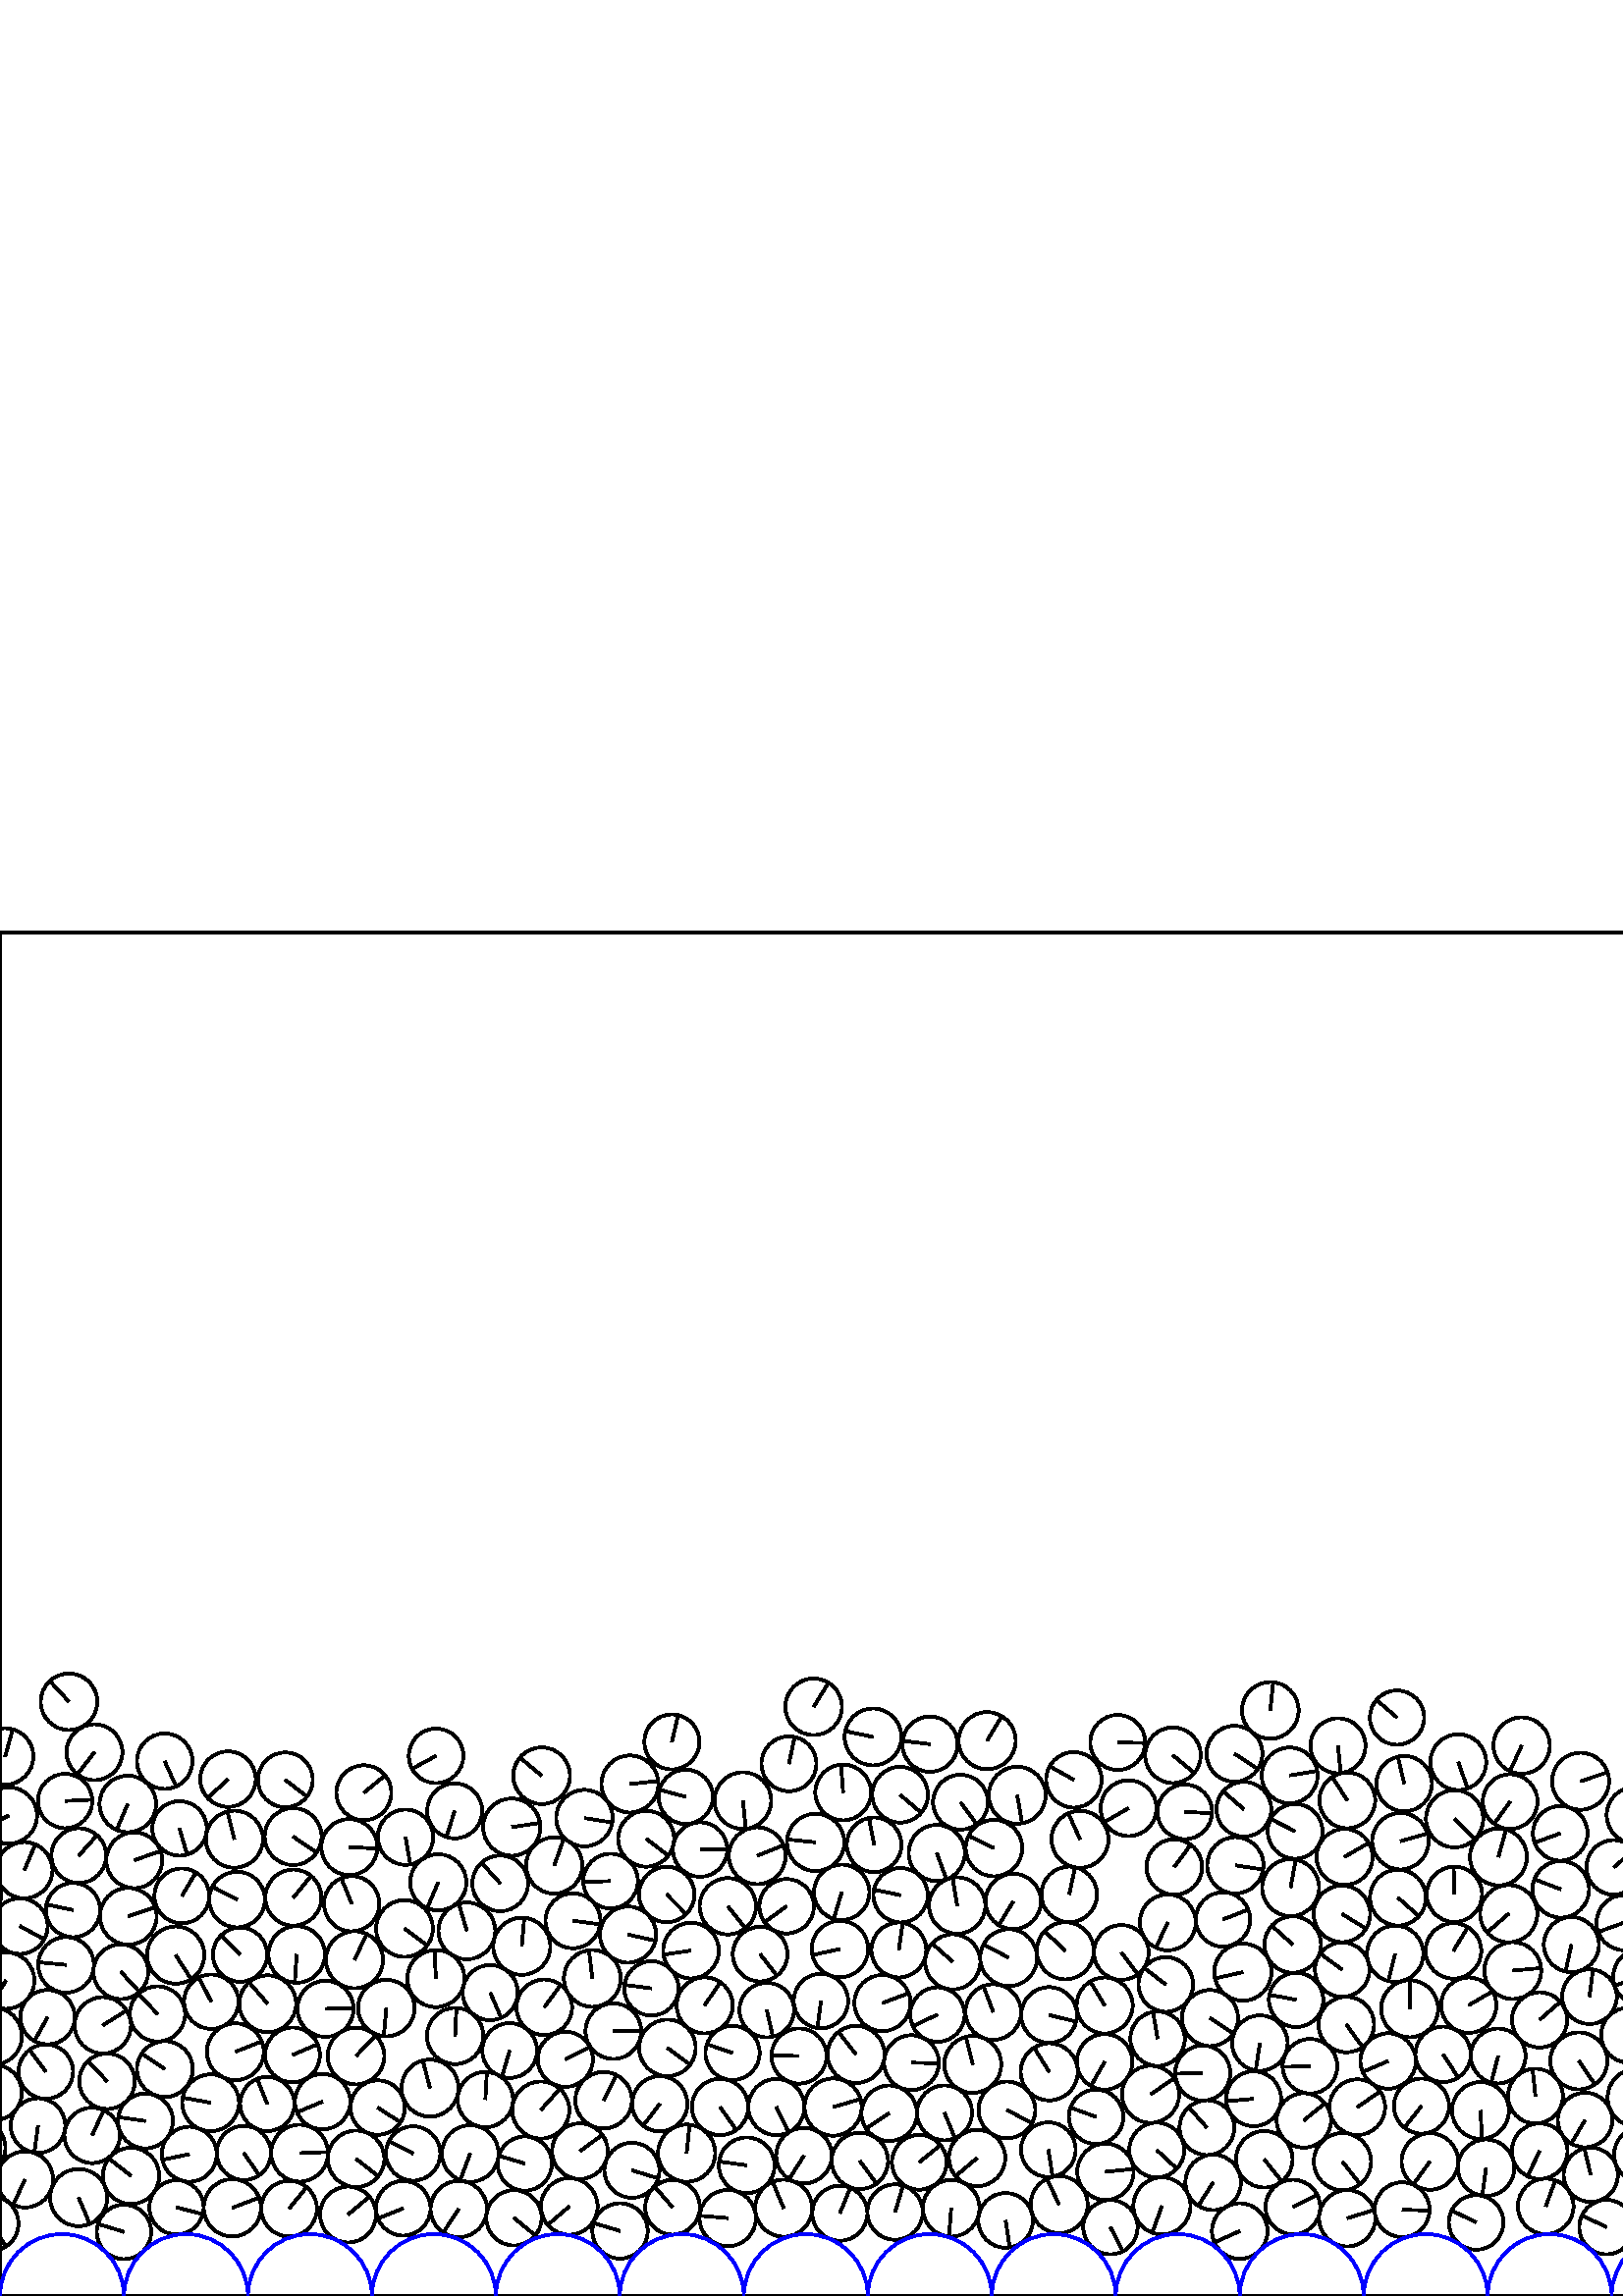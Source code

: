 %%!PS-Adobe-3.0 EPSF-3.0
%%Document-Fonts: Times-Roman
%%Pages: 1
%%BoundingBox:     0   -1 2272  500
%%LanguageLevel: 1
%%EndComments
%%BeginProlog
%%EndProlog
     0.000     0.000     0.000 setrgbcolor
%% Page:     1    1
save
  1694.228   106.731    10.242  0   360  arc
  1694.228   106.731 moveto
     9.842     2.837 rlineto
 stroke
  1669.544    31.525    10.484  0   360  arc
  1669.544    31.525 moveto
     8.699    -5.852 rlineto
 stroke
   879.127   152.950    10.235  0   360  arc
   879.127   152.950 moveto
    -6.389     7.997 rlineto
 stroke
  1667.866    87.681    10.398  0   360  arc
  1667.866    87.681 moveto
     5.876     8.579 rlineto
 stroke
  1172.916    29.943    10.224  0   360  arc
  1172.916    29.943 moveto
     2.331     9.955 rlineto
 stroke
  2045.108    23.909    10.061  0   360  arc
  2045.108    23.909 moveto
     9.496     3.323 rlineto
 stroke
  1639.342   186.080    10.335  0   360  arc
  1639.342   186.080 moveto
     2.177    10.103 rlineto
 stroke
   424.431    94.352     9.988  0   360  arc
   424.431    94.352 moveto
    -1.673     9.846 rlineto
 stroke
  1254.520    32.885    10.471  0   360  arc
  1254.520    32.885 moveto
    -1.912    10.295 rlineto
 stroke
   364.186   104.148    10.208  0   360  arc
   364.186   104.148 moveto
    -3.638     9.538 rlineto
 stroke
    85.180    32.340    10.504  0   360  arc
    85.180    32.340 moveto
     9.820     3.730 rlineto
 stroke
   147.849    32.179    10.024  0   360  arc
   147.849    32.179 moveto
    -9.277    -3.797 rlineto
 stroke
   358.259    50.616    10.334  0   360  arc
   358.259    50.616 moveto
    -7.886    -6.679 rlineto
 stroke
   315.281    49.543    10.343  0   360  arc
   315.281    49.543 moveto
     6.103    -8.351 rlineto
 stroke
  1742.782    68.303    10.003  0   360  arc
  1742.782    68.303 moveto
    -5.644    -8.259 rlineto
 stroke
  2088.931    25.902    10.459  0   360  arc
  2088.931    25.902 moveto
   -10.310    -1.759 rlineto
 stroke
  1982.831    32.224    10.017  0   360  arc
  1982.831    32.224 moveto
    -7.037     7.129 rlineto
 stroke
   337.062    49.044    10.044  0   360  arc
   337.062    49.044 moveto
     7.791     6.340 rlineto
 stroke
   508.958    86.188    10.172  0   360  arc
   508.958    86.188 moveto
    -9.335    -4.041 rlineto
 stroke
  1165.999    75.730    10.506  0   360  arc
  1165.999    75.730 moveto
    -9.422    -4.649 rlineto
 stroke
   172.402    52.242    10.397  0   360  arc
   172.402    52.242 moveto
    -3.673    -9.727 rlineto
 stroke
   188.453    28.668    10.146  0   360  arc
   188.453    28.668 moveto
     7.829    -6.453 rlineto
 stroke
  1598.471    52.501    10.054  0   360  arc
  1598.471    52.501 moveto
    -4.803     8.832 rlineto
 stroke
  1193.198    31.066    10.099  0   360  arc
  1193.198    31.066 moveto
    -9.404     3.682 rlineto
 stroke
    64.711    32.499     9.951  0   360  arc
    64.711    32.499 moveto
     9.637    -2.479 rlineto
 stroke
   599.909    72.724    10.493  0   360  arc
   599.909    72.724 moveto
     0.935   -10.451 rlineto
 stroke
  1708.617   182.088    10.245  0   360  arc
  1708.617   182.088 moveto
     8.399     5.866 rlineto
 stroke
   426.038    33.046    10.473  0   360  arc
   426.038    33.046 moveto
    -3.564    -9.848 rlineto
 stroke
   849.678    31.994    10.474  0   360  arc
   849.678    31.994 moveto
     1.932    10.294 rlineto
 stroke
  1071.998    52.081    10.277  0   360  arc
  1071.998    52.081 moveto
    -8.370    -5.964 rlineto
 stroke
  2116.720   206.347    10.009  0   360  arc
  2116.720   206.347 moveto
    -4.318    -9.029 rlineto
 stroke
  2056.047    75.019    10.292  0   360  arc
  2056.047    75.019 moveto
     1.644    10.160 rlineto
 stroke
   230.962   187.777    10.451  0   360  arc
   230.962   187.777 moveto
    10.394     1.083 rlineto
 stroke
   384.372    53.664    10.015  0   360  arc
   384.372    53.664 moveto
     1.579    -9.889 rlineto
 stroke
   583.252    44.456     9.954  0   360  arc
   583.252    44.456 moveto
    -2.350     9.673 rlineto
 stroke
   369.831   124.089    10.451  0   360  arc
   369.831   124.089 moveto
    -9.250     4.865 rlineto
 stroke
  1107.692   168.829    10.430  0   360  arc
  1107.692   168.829 moveto
     6.987     7.744 rlineto
 stroke
  1896.942   144.056    10.220  0   360  arc
  1896.942   144.056 moveto
   -10.029     1.965 rlineto
 stroke
  1250.127   157.026    10.438  0   360  arc
  1250.127   157.026 moveto
    -7.791     6.946 rlineto
 stroke
   284.660    69.302    10.309  0   360  arc
   284.660    69.302 moveto
     4.458    -9.295 rlineto
 stroke
  1875.756    31.415    10.398  0   360  arc
  1875.756    31.415 moveto
   -10.398     0.075 rlineto
 stroke
   807.854    50.320    10.388  0   360  arc
   807.854    50.320 moveto
    -9.824     3.376 rlineto
 stroke
  2121.601    48.659    10.326  0   360  arc
  2121.601    48.659 moveto
     9.159     4.768 rlineto
 stroke
  1321.287    44.209    10.300  0   360  arc
  1321.287    44.209 moveto
    -9.871    -2.941 rlineto
 stroke
  1586.475   130.954    10.266  0   360  arc
  1586.475   130.954 moveto
   -10.136     1.631 rlineto
 stroke
  1710.371    86.778    10.127  0   360  arc
  1710.371    86.778 moveto
    -6.673    -7.617 rlineto
 stroke
   675.399    88.971    10.088  0   360  arc
   675.399    88.971 moveto
   -10.039     0.990 rlineto
 stroke
   926.998    32.940    10.283  0   360  arc
   926.998    32.940 moveto
   -10.249     0.836 rlineto
 stroke
   564.518    53.107    10.200  0   360  arc
   564.518    53.107 moveto
    -4.464    -9.171 rlineto
 stroke
   305.460    69.289    10.499  0   360  arc
   305.460    69.289 moveto
    10.079     2.940 rlineto
 stroke
  1686.210   204.656    10.386  0   360  arc
  1686.210   204.656 moveto
     8.705    -5.665 rlineto
 stroke
  1282.110    49.209    10.309  0   360  arc
  1282.110    49.209 moveto
    -2.573     9.983 rlineto
 stroke
  2168.182   186.224    10.203  0   360  arc
  2168.182   186.224 moveto
    -9.550    -3.593 rlineto
 stroke
  1833.963    32.307    10.342  0   360  arc
  1833.963    32.307 moveto
    -5.324     8.866 rlineto
 stroke
  1813.853    27.499    10.364  0   360  arc
  1813.853    27.499 moveto
    -9.095     4.969 rlineto
 stroke
  1416.452    50.823    10.278  0   360  arc
  1416.452    50.823 moveto
    -3.913     9.504 rlineto
 stroke
   118.264    71.271    10.167  0   360  arc
   118.264    71.271 moveto
    -9.394    -3.888 rlineto
 stroke
  1295.352    33.219    10.494  0   360  arc
  1295.352    33.219 moveto
    -8.568    -6.059 rlineto
 stroke
  1931.342   122.612    10.142  0   360  arc
  1931.342   122.612 moveto
    -7.484     6.845 rlineto
 stroke
   883.910    92.626    10.148  0   360  arc
   883.910    92.626 moveto
    10.051    -1.396 rlineto
 stroke
  1722.395    70.536    10.091  0   360  arc
  1722.395    70.536 moveto
     5.515    -8.451 rlineto
 stroke
   492.138   119.664     9.992  0   360  arc
   492.138   119.664 moveto
    -8.070     5.892 rlineto
 stroke
   711.954    31.999    10.121  0   360  arc
   711.954    31.999 moveto
     8.717    -5.141 rlineto
 stroke
  1817.954    89.344    10.189  0   360  arc
  1817.954    89.344 moveto
     3.510    -9.566 rlineto
 stroke
  1887.057    49.009    10.414  0   360  arc
  1887.057    49.009 moveto
     7.233     7.492 rlineto
 stroke
  1192.364    88.893    10.457  0   360  arc
  1192.364    88.893 moveto
     5.361    -8.978 rlineto
 stroke
  1433.667   157.711    10.503  0   360  arc
  1433.667   157.711 moveto
     3.418     9.931 rlineto
 stroke
  1516.022   148.292    10.231  0   360  arc
  1516.022   148.292 moveto
     5.350    -8.721 rlineto
 stroke
   107.219    88.410    10.064  0   360  arc
   107.219    88.410 moveto
     9.269     3.919 rlineto
 stroke
  1719.623    50.449    10.196  0   360  arc
  1719.623    50.449 moveto
     6.671    -7.710 rlineto
 stroke
  1526.314    32.625    10.113  0   360  arc
  1526.314    32.625 moveto
    -4.424    -9.094 rlineto
 stroke
  1375.546    74.502    10.091  0   360  arc
  1375.546    74.502 moveto
     6.826    -7.432 rlineto
 stroke
   119.326   105.325    10.286  0   360  arc
   119.326   105.325 moveto
    10.284     0.210 rlineto
 stroke
  1942.204    31.533    10.465  0   360  arc
  1942.204    31.533 moveto
     8.751    -5.740 rlineto
 stroke
  1606.584    31.943     9.984  0   360  arc
  1606.584    31.943 moveto
    -1.433     9.880 rlineto
 stroke
  1982.565   167.014    10.376  0   360  arc
  1982.565   167.014 moveto
    -7.932    -6.690 rlineto
 stroke
   544.869    47.047    10.376  0   360  arc
   544.869    47.047 moveto
    -1.393   -10.282 rlineto
 stroke
  1909.316    25.003    10.414  0   360  arc
  1909.316    25.003 moveto
     8.542    -5.957 rlineto
 stroke
    24.225   121.444    10.208  0   360  arc
    24.225   121.444 moveto
   -10.163     0.953 rlineto
 stroke
  1319.465    64.596     9.970  0   360  arc
  1319.465    64.596 moveto
    -0.968     9.922 rlineto
 stroke
   130.549    50.319    10.374  0   360  arc
   130.549    50.319 moveto
     8.152    -6.416 rlineto
 stroke
   287.339    32.208    10.469  0   360  arc
   287.339    32.208 moveto
    -4.046     9.656 rlineto
 stroke
  2274.935   115.706    10.383  0   360  arc
  2274.935   115.706 moveto
    -5.497    -8.808 rlineto
 stroke
     2.207   115.706    10.383  0   360  arc
     2.207   115.706 moveto
    -5.497    -8.808 rlineto
 stroke
  1565.149    33.076    10.490  0   360  arc
  1565.149    33.076 moveto
    -6.769     8.013 rlineto
 stroke
   983.896    79.693     9.994  0   360  arc
   983.896    79.693 moveto
     1.971     9.797 rlineto
 stroke
    69.384    51.979    10.081  0   360  arc
    69.384    51.979 moveto
    -9.879    -2.007 rlineto
 stroke
   107.566   146.109    10.291  0   360  arc
   107.566   146.109 moveto
     6.495     7.982 rlineto
 stroke
  1275.889   187.420    10.043  0   360  arc
  1275.889   187.420 moveto
     0.399   -10.035 rlineto
 stroke
  1362.919    24.825    10.476  0   360  arc
  1362.919    24.825 moveto
    -4.604     9.410 rlineto
 stroke
  1083.348   110.640    10.501  0   360  arc
  1083.348   110.640 moveto
    -9.943     3.378 rlineto
 stroke
  1273.812    68.222    10.292  0   360  arc
  1273.812    68.222 moveto
    -4.928    -9.036 rlineto
 stroke
  1010.531    56.477    10.089  0   360  arc
  1010.531    56.477 moveto
     7.597    -6.639 rlineto
 stroke
   266.824    28.567    10.342  0   360  arc
   266.824    28.567 moveto
   -10.304     0.881 rlineto
 stroke
  2021.447    53.374    10.008  0   360  arc
  2021.447    53.374 moveto
     9.960    -0.971 rlineto
 stroke
  1248.207    68.134    10.430  0   360  arc
  1248.207    68.134 moveto
     2.549   -10.114 rlineto
 stroke
   635.265    90.559    10.219  0   360  arc
   635.265    90.559 moveto
   -10.203    -0.561 rlineto
 stroke
   750.879    32.773    10.085  0   360  arc
   750.879    32.773 moveto
     4.040    -9.240 rlineto
 stroke
  1506.221    28.600    10.297  0   360  arc
  1506.221    28.600 moveto
     7.181     7.379 rlineto
 stroke
   661.778    69.199    10.123  0   360  arc
   661.778    69.199 moveto
    -0.327   -10.118 rlineto
 stroke
   941.495   197.871    10.218  0   360  arc
   941.495   197.871 moveto
     8.668     5.411 rlineto
 stroke
   514.092    31.639    10.061  0   360  arc
   514.092    31.639 moveto
    10.057    -0.300 rlineto
 stroke
   138.472    69.104     9.982  0   360  arc
   138.472    69.104 moveto
     8.377    -5.429 rlineto
 stroke
  1927.707    46.584    10.434  0   360  arc
  1927.707    46.584 moveto
    -6.875    -7.849 rlineto
 stroke
  1834.317   170.240    10.243  0   360  arc
  1834.317   170.240 moveto
    -9.287    -4.322 rlineto
 stroke
  1698.200   162.573     9.972  0   360  arc
  1698.200   162.573 moveto
    -9.971     0.152 rlineto
 stroke
  1370.137   139.157    10.379  0   360  arc
  1370.137   139.157 moveto
    -8.708    -5.647 rlineto
 stroke
  2222.215    50.684    10.383  0   360  arc
  2222.215    50.684 moveto
     8.041     6.569 rlineto
 stroke
  1213.578    31.583    10.152  0   360  arc
  1213.578    31.583 moveto
    -5.574    -8.485 rlineto
 stroke
    33.789    58.908    10.172  0   360  arc
    33.789    58.908 moveto
     4.232     9.249 rlineto
 stroke
   473.984   128.880    10.365  0   360  arc
   473.984   128.880 moveto
    -7.699     6.940 rlineto
 stroke
  2017.379    73.208    10.248  0   360  arc
  2017.379    73.208 moveto
    -3.342    -9.688 rlineto
 stroke
   532.908   126.563    10.205  0   360  arc
   532.908   126.563 moveto
     5.271     8.738 rlineto
 stroke
  1219.321   191.806    10.130  0   360  arc
  1219.321   191.806 moveto
    -3.940     9.333 rlineto
 stroke
  1494.155   172.810    10.040  0   360  arc
  1494.155   172.810 moveto
     2.976     9.589 rlineto
 stroke
  2181.790    48.135    10.147  0   360  arc
  2181.790    48.135 moveto
    10.128     0.620 rlineto
 stroke
  1006.460    36.887     9.949  0   360  arc
  1006.460    36.887 moveto
    -8.485     5.195 rlineto
 stroke
   428.183   137.021    10.258  0   360  arc
   428.183   137.021 moveto
    -4.378    -9.277 rlineto
 stroke
   735.570    92.137    10.435  0   360  arc
   735.570    92.137 moveto
    10.069     2.742 rlineto
 stroke
   356.671    84.938    10.444  0   360  arc
   356.671    84.938 moveto
    -2.547    10.128 rlineto
 stroke
  2056.214    53.793    10.316  0   360  arc
  2056.214    53.793 moveto
     9.840     3.096 rlineto
 stroke
  1821.691   188.173     9.949  0   360  arc
  1821.691   188.173 moveto
    -9.016     4.206 rlineto
 stroke
   328.187    30.780    10.168  0   360  arc
   328.187    30.780 moveto
     2.927     9.738 rlineto
 stroke
  1067.076   123.976    10.451  0   360  arc
  1067.076   123.976 moveto
     9.976    -3.116 rlineto
 stroke
  1426.533    32.624    10.305  0   360  arc
  1426.533    32.624 moveto
     9.580    -3.797 rlineto
 stroke
   308.618   148.047    10.161  0   360  arc
   308.618   148.047 moveto
    -2.915    -9.734 rlineto
 stroke
  1044.747    68.875    10.468  0   360  arc
  1044.747    68.875 moveto
   -10.017    -3.040 rlineto
 stroke
  2001.860    25.478    10.192  0   360  arc
  2001.860    25.478 moveto
    -2.552    -9.867 rlineto
 stroke
  1972.559    69.953    10.159  0   360  arc
  1972.559    69.953 moveto
     9.877     2.376 rlineto
 stroke
  1847.464   110.147    10.348  0   360  arc
  1847.464   110.147 moveto
    10.334    -0.537 rlineto
 stroke
  1873.473   146.534    10.381  0   360  arc
  1873.473   146.534 moveto
     7.316     7.366 rlineto
 stroke
   651.172    32.019    10.246  0   360  arc
   651.172    32.019 moveto
    -9.989    -2.280 rlineto
 stroke
  1206.458    70.102    10.293  0   360  arc
  1206.458    70.102 moveto
   -10.238    -1.059 rlineto
 stroke
  1418.688    71.027    10.017  0   360  arc
  1418.688    71.027 moveto
    -8.981     4.436 rlineto
 stroke
  1089.442    70.539    10.148  0   360  arc
  1089.442    70.539 moveto
    -7.663     6.653 rlineto
 stroke
  1185.713    69.299    10.252  0   360  arc
  1185.713    69.299 moveto
   -10.128     1.591 rlineto
 stroke
  2085.558   145.110    10.303  0   360  arc
  2085.558   145.110 moveto
     7.410     7.158 rlineto
 stroke
   601.843   117.035    10.352  0   360  arc
   601.843   117.035 moveto
    -9.838    -3.222 rlineto
 stroke
   642.365    50.504    10.249  0   360  arc
   642.365    50.504 moveto
     8.362    -5.926 rlineto
 stroke
   615.292    86.564    10.206  0   360  arc
   615.292    86.564 moveto
     9.831    -2.742 rlineto
 stroke
  1900.160    87.449    10.086  0   360  arc
  1900.160    87.449 moveto
     3.058    -9.611 rlineto
 stroke
  1793.732    33.022    10.329  0   360  arc
  1793.732    33.022 moveto
    10.321     0.406 rlineto
 stroke
  1919.971    83.659     9.954  0   360  arc
  1919.971    83.659 moveto
    -3.280     9.398 rlineto
 stroke
  2132.097    71.914    10.246  0   360  arc
  2132.097    71.914 moveto
    10.242     0.282 rlineto
 stroke
  1396.005    68.421    10.414  0   360  arc
  1396.005    68.421 moveto
     7.364    -7.363 rlineto
 stroke
   474.054    32.607    10.022  0   360  arc
   474.054    32.607 moveto
     8.962     4.487 rlineto
 stroke
   621.429    66.693    10.349  0   360  arc
   621.429    66.693 moveto
     5.289     8.895 rlineto
 stroke
  2142.325    99.144     9.984  0   360  arc
  2142.325    99.144 moveto
     6.019     7.966 rlineto
 stroke
   683.553    49.047    10.505  0   360  arc
   683.553    49.047 moveto
    -5.467    -8.971 rlineto
 stroke
  1133.256    49.731    10.406  0   360  arc
  1133.256    49.731 moveto
    10.314    -1.385 rlineto
 stroke
  1858.693   171.660     9.966  0   360  arc
  1858.693   171.660 moveto
    -2.512     9.644 rlineto
 stroke
  1376.250   159.952    10.022  0   360  arc
  1376.250   159.952 moveto
     8.993    -4.424 rlineto
 stroke
   217.184   116.466    10.419  0   360  arc
   217.184   116.466 moveto
    -1.261    10.342 rlineto
 stroke
   904.154    90.085    10.309  0   360  arc
   904.154    90.085 moveto
     3.646     9.643 rlineto
 stroke
  1185.755   110.864    10.253  0   360  arc
  1185.755   110.864 moveto
    -9.796    -3.026 rlineto
 stroke
  1436.410    56.342    10.486  0   360  arc
  1436.410    56.342 moveto
     3.876     9.743 rlineto
 stroke
  1013.370    94.152    10.393  0   360  arc
  1013.370    94.152 moveto
     3.663    -9.726 rlineto
 stroke
   800.365    91.898    10.481  0   360  arc
   800.365    91.898 moveto
    -0.077   -10.480 rlineto
 stroke
  1870.068   188.582    10.140  0   360  arc
  1870.068   188.582 moveto
     9.978    -1.807 rlineto
 stroke
  1255.737   136.980    10.365  0   360  arc
  1255.737   136.980 moveto
   -10.289    -1.257 rlineto
 stroke
  1741.280   107.126    10.162  0   360  arc
  1741.280   107.126 moveto
     0.798    10.131 rlineto
 stroke
   811.193   109.716    10.369  0   360  arc
   811.193   109.716 moveto
     3.128     9.886 rlineto
 stroke
  2280.014   135.663    10.204  0   360  arc
  2280.014   135.663 moveto
     8.962    -4.879 rlineto
 stroke
     7.286   135.663    10.204  0   360  arc
     7.286   135.663 moveto
     8.962    -4.879 rlineto
 stroke
   492.977   161.032    10.287  0   360  arc
   492.977   161.032 moveto
     8.902     5.156 rlineto
 stroke
   430.055   198.319    10.193  0   360  arc
   430.055   198.319 moveto
     7.839    -6.516 rlineto
 stroke
   330.206   146.985     9.974  0   360  arc
   330.206   146.985 moveto
    -9.760     2.058 rlineto
 stroke
   821.176    88.700    10.090  0   360  arc
   821.176    88.700 moveto
    -1.648     9.955 rlineto
 stroke
   334.190    85.577    10.059  0   360  arc
   334.190    85.577 moveto
    10.056    -0.244 rlineto
 stroke
   542.832    68.027    10.428  0   360  arc
   542.832    68.027 moveto
     0.536   -10.414 rlineto
 stroke
  1083.967    29.075    10.182  0   360  arc
  1083.967    29.075 moveto
    -9.599     3.394 rlineto
 stroke
   662.756    48.902    10.225  0   360  arc
   662.756    48.902 moveto
     1.993   -10.028 rlineto
 stroke
   442.531    61.740    10.039  0   360  arc
   442.531    61.740 moveto
    -6.669     7.503 rlineto
 stroke
  1774.137    25.607    10.431  0   360  arc
  1774.137    25.607 moveto
    -6.077     8.477 rlineto
 stroke
   908.296    24.603    10.233  0   360  arc
   908.296    24.603 moveto
    -6.141    -8.186 rlineto
 stroke
   554.671   119.339    10.422  0   360  arc
   554.671   119.339 moveto
    10.380     0.937 rlineto
 stroke
  1095.147    90.050     9.990  0   360  arc
  1095.147    90.050 moveto
     3.099     9.498 rlineto
 stroke
   294.794    51.484    10.203  0   360  arc
   294.794    51.484 moveto
    -5.486    -8.603 rlineto
 stroke
   514.854   187.888    10.168  0   360  arc
   514.854   187.888 moveto
    -2.310     9.902 rlineto
 stroke
  1460.865   105.193     9.970  0   360  arc
  1460.865   105.193 moveto
    -5.498    -8.317 rlineto
 stroke
  1083.709   136.287    10.172  0   360  arc
  1083.709   136.287 moveto
     1.641    10.039 rlineto
 stroke
   330.025   183.843    10.220  0   360  arc
   330.025   183.843 moveto
     7.765    -6.645 rlineto
 stroke
   198.277    68.198    10.488  0   360  arc
   198.277    68.198 moveto
     7.013     7.799 rlineto
 stroke
   784.463    55.249    10.476  0   360  arc
   784.463    55.249 moveto
     4.783    -9.320 rlineto
 stroke
  2092.854    72.913    10.337  0   360  arc
  2092.854    72.913 moveto
    -7.346     7.272 rlineto
 stroke
  2108.576    32.667    10.330  0   360  arc
  2108.576    32.667 moveto
   -10.279     1.030 rlineto
 stroke
  1619.876   197.719    10.179  0   360  arc
  1619.876   197.719 moveto
     8.100    -6.165 rlineto
 stroke
  1628.254    29.683    10.365  0   360  arc
  1628.254    29.683 moveto
    -8.623    -5.752 rlineto
 stroke
   766.013   124.714    10.178  0   360  arc
   766.013   124.714 moveto
    -9.582    -3.430 rlineto
 stroke
   272.368   181.672    10.408  0   360  arc
   272.368   181.672 moveto
     1.117   -10.348 rlineto
 stroke
  1658.629    49.509    10.116  0   360  arc
  1658.629    49.509 moveto
     8.741     5.093 rlineto
 stroke
  1928.385   102.221    10.213  0   360  arc
  1928.385   102.221 moveto
    -0.003    10.213 rlineto
 stroke
   707.655   130.181    10.032  0   360  arc
   707.655   130.181 moveto
     3.618    -9.357 rlineto
 stroke
  1648.779    31.669    10.262  0   360  arc
  1648.779    31.669 moveto
     5.273     8.804 rlineto
 stroke
  2038.854    43.072    10.097  0   360  arc
  2038.854    43.072 moveto
    -9.967    -1.617 rlineto
 stroke
  1115.388    87.087    10.350  0   360  arc
  1115.388    87.087 moveto
    -5.525     8.752 rlineto
 stroke
  1233.718   170.927    10.091  0   360  arc
  1233.718   170.927 moveto
     1.179   -10.021 rlineto
 stroke
  1563.868   169.135    10.157  0   360  arc
  1563.868   169.135 moveto
     3.770     9.432 rlineto
 stroke
  2181.862   145.520    10.051  0   360  arc
  2181.862   145.520 moveto
    -9.960     1.350 rlineto
 stroke
  1780.214    48.568    10.154  0   360  arc
  1780.214    48.568 moveto
    10.022    -1.629 rlineto
 stroke
  1023.911    71.842    10.325  0   360  arc
  1023.911    71.842 moveto
     4.649    -9.219 rlineto
 stroke
   369.190    68.243    10.403  0   360  arc
   369.190    68.243 moveto
     9.190    -4.875 rlineto
 stroke
  1962.790    29.560    10.189  0   360  arc
  1962.790    29.560 moveto
    -6.283     8.022 rlineto
 stroke
   953.129   106.850     9.971  0   360  arc
   953.129   106.850 moveto
     4.778     8.752 rlineto
 stroke
   224.883    97.137    10.213  0   360  arc
   224.883    97.137 moveto
    10.212     0.188 rlineto
 stroke
   127.623    29.861    10.255  0   360  arc
   127.623    29.861 moveto
     7.834     6.618 rlineto
 stroke
   839.604    69.503    10.388  0   360  arc
   839.604    69.503 moveto
    -8.357     6.170 rlineto
 stroke
  1442.124    97.409    10.302  0   360  arc
  1442.124    97.409 moveto
    -6.626     7.889 rlineto
 stroke
  1743.708   169.004     9.993  0   360  arc
  1743.708   169.004 moveto
     2.486     9.679 rlineto
 stroke
  1253.789   177.671    10.510  0   360  arc
  1253.789   177.671 moveto
    -9.756     3.908 rlineto
 stroke
  2074.048    64.127    10.337  0   360  arc
  2074.048    64.127 moveto
   -10.252     1.323 rlineto
 stroke
  1915.213   209.899    10.224  0   360  arc
  1915.213   209.899 moveto
    -7.908     6.481 rlineto
 stroke
   395.980   167.502    10.455  0   360  arc
   395.980   167.502 moveto
    -4.265     9.545 rlineto
 stroke
  2258.251   127.729    10.196  0   360  arc
  2258.251   127.729 moveto
    -9.810    -2.779 rlineto
 stroke
   212.627    53.106    10.207  0   360  arc
   212.627    53.106 moveto
     8.246     6.016 rlineto
 stroke
  2079.925    44.584    10.124  0   360  arc
  2079.925    44.584 moveto
    -9.644     3.080 rlineto
 stroke
  1678.945    49.965    10.224  0   360  arc
  1678.945    49.965 moveto
    -8.558    -5.593 rlineto
 stroke
  2131.141   153.849    10.156  0   360  arc
  2131.141   153.849 moveto
     4.613     9.048 rlineto
 stroke
  1454.573    23.550     9.974  0   360  arc
  1454.573    23.550 moveto
    -9.231     3.779 rlineto
 stroke
  1477.576   208.770    10.080  0   360  arc
  1477.576   208.770 moveto
    -2.330     9.807 rlineto
 stroke
  2123.608    90.824    10.444  0   360  arc
  2123.608    90.824 moveto
     5.830    -8.665 rlineto
 stroke
  1122.833   202.716    10.182  0   360  arc
  1122.833   202.716 moveto
     1.799    10.022 rlineto
 stroke
  1129.360   160.774    10.324  0   360  arc
  1129.360   160.774 moveto
    -4.481    -9.301 rlineto
 stroke
  1233.723    29.186    10.150  0   360  arc
  1233.723    29.186 moveto
    -8.518    -5.519 rlineto
 stroke
  1624.808   126.379    10.409  0   360  arc
  1624.808   126.379 moveto
     8.532     5.963 rlineto
 stroke
   313.859    88.597    10.471  0   360  arc
   313.859    88.597 moveto
    -6.432     8.263 rlineto
 stroke
    66.680   146.737    10.064  0   360  arc
    66.680   146.737 moveto
     5.157     8.642 rlineto
 stroke
   421.856    73.966    10.483  0   360  arc
   421.856    73.966 moveto
     8.686     5.869 rlineto
 stroke
   463.552    50.129    10.365  0   360  arc
   463.552    50.129 moveto
     6.417    -8.140 rlineto
 stroke
  1787.547    68.862    10.228  0   360  arc
  1787.547    68.862 moveto
     6.745    -7.689 rlineto
 stroke
   789.507    35.141    10.249  0   360  arc
   789.507    35.141 moveto
     7.814     6.632 rlineto
 stroke
  1259.886    85.356    10.073  0   360  arc
  1259.886    85.356 moveto
    -6.903     7.336 rlineto
 stroke
   954.367   126.793    10.083  0   360  arc
   954.367   126.793 moveto
    -6.875     7.376 rlineto
 stroke
  2193.480   183.978    10.329  0   360  arc
  2193.480   183.978 moveto
    -9.345    -4.399 rlineto
 stroke
   724.963    47.298     9.997  0   360  arc
   724.963    47.298 moveto
     5.561     8.307 rlineto
 stroke
  1800.232    52.567    10.279  0   360  arc
  1800.232    52.567 moveto
     1.291    10.197 rlineto
 stroke
  1480.938   230.316     9.983  0   360  arc
  1480.938   230.316 moveto
    -0.876    -9.945 rlineto
 stroke
  1524.998   129.728    10.190  0   360  arc
  1524.998   129.728 moveto
    -8.571    -5.512 rlineto
 stroke
    86.293    89.577    10.428  0   360  arc
    86.293    89.577 moveto
     9.713     3.796 rlineto
 stroke
   993.134    98.525    10.280  0   360  arc
   993.134    98.525 moveto
    -9.807     3.081 rlineto
 stroke
   893.798   131.344    10.144  0   360  arc
   893.798   131.344 moveto
     8.884     4.896 rlineto
 stroke
  2179.483   108.091    10.262  0   360  arc
  2179.483   108.091 moveto
    -0.663   -10.241 rlineto
 stroke
  1274.718    26.243    10.444  0   360  arc
  1274.718    26.243 moveto
    -5.489     8.885 rlineto
 stroke
   889.876    33.118    10.076  0   360  arc
   889.876    33.118 moveto
     8.266    -5.761 rlineto
 stroke
   742.683    72.612    10.328  0   360  arc
   742.683    72.612 moveto
     8.658     5.631 rlineto
 stroke
  1729.923   185.211    10.435  0   360  arc
  1729.923   185.211 moveto
     6.476    -8.182 rlineto
 stroke
  1092.446    50.332    10.262  0   360  arc
  1092.446    50.332 moveto
    -4.219    -9.355 rlineto
 stroke
   307.970   127.253    10.360  0   360  arc
   307.970   127.253 moveto
   -10.120    -2.217 rlineto
 stroke
  2144.174   133.224    10.114  0   360  arc
  2144.174   133.224 moveto
     5.055     8.760 rlineto
 stroke
  2242.205    55.450    10.115  0   360  arc
  2242.205    55.450 moveto
    -7.645     6.623 rlineto
 stroke
  1354.809   106.690    10.261  0   360  arc
  1354.809   106.690 moveto
     8.285    -6.055 rlineto
 stroke
   244.445   147.261    10.173  0   360  arc
   244.445   147.261 moveto
     7.164    -7.223 rlineto
 stroke
  1867.478   105.933    10.021  0   360  arc
  1867.478   105.933 moveto
     8.225    -5.724 rlineto
 stroke
  1890.668   124.592    10.269  0   360  arc
  1890.668   124.592 moveto
     1.132    10.206 rlineto
 stroke
   987.467    31.044     9.947  0   360  arc
   987.467    31.044 moveto
    -8.223    -5.598 rlineto
 stroke
   227.339    23.862    10.147  0   360  arc
   227.339    23.862 moveto
    -9.720     2.913 rlineto
 stroke
    28.843    36.098    10.480  0   360  arc
    28.843    36.098 moveto
     4.042    -9.669 rlineto
 stroke
   966.212    69.387    10.190  0   360  arc
   966.212    69.387 moveto
    10.078    -1.508 rlineto
 stroke
   278.710   125.376    10.027  0   360  arc
   278.710   125.376 moveto
     6.143    -7.925 rlineto
 stroke
  2281.907    42.752    10.293  0   360  arc
  2281.907    42.752 moveto
    -4.393    -9.309 rlineto
 stroke
     9.180    42.752    10.293  0   360  arc
     9.180    42.752 moveto
    -4.393    -9.309 rlineto
 stroke
  1148.675   196.912    10.122  0   360  arc
  1148.675   196.912 moveto
     9.791     2.568 rlineto
 stroke
  1324.504   186.189    10.298  0   360  arc
  1324.504   186.189 moveto
     7.087     7.472 rlineto
 stroke
   924.554    92.447    10.248  0   360  arc
   924.554    92.447 moveto
     6.360     8.036 rlineto
 stroke
   777.706   152.997    10.075  0   360  arc
   777.706   152.997 moveto
    10.003    -1.200 rlineto
 stroke
  1832.420   148.915    10.346  0   360  arc
  1832.420   148.915 moveto
     9.175    -4.780 rlineto
 stroke
  1112.841    51.835    10.177  0   360  arc
  1112.841    51.835 moveto
     8.951    -4.841 rlineto
 stroke
  1598.156   155.493    10.342  0   360  arc
  1598.156   155.493 moveto
     8.802     5.430 rlineto
 stroke
   589.029    25.263     9.992  0   360  arc
   589.029    25.263 moveto
    -9.023     4.291 rlineto
 stroke
  1337.292    74.673    10.435  0   360  arc
  1337.292    74.673 moveto
     2.755   -10.065 rlineto
 stroke
   407.138    25.243     9.964  0   360  arc
   407.138    25.243 moveto
     4.565    -8.857 rlineto
 stroke
   805.074   129.253    10.056  0   360  arc
   805.074   129.253 moveto
     3.101    -9.566 rlineto
 stroke
   744.090   163.882    10.104  0   360  arc
   744.090   163.882 moveto
    -3.913    -9.316 rlineto
 stroke
  1970.259   105.958    10.503  0   360  arc
  1970.259   105.958 moveto
   -10.301    -2.051 rlineto
 stroke
    -2.170    74.620    10.183  0   360  arc
    -2.170    74.620 moveto
     2.248     9.932 rlineto
 stroke
  2270.557    74.620    10.183  0   360  arc
  2270.557    74.620 moveto
     2.248     9.932 rlineto
 stroke
  1051.353    49.379    10.012  0   360  arc
  1051.353    49.379 moveto
    -8.114     5.866 rlineto
 stroke
  1025.956    32.753    10.050  0   360  arc
  1025.956    32.753 moveto
     6.303    -7.828 rlineto
 stroke
  2058.166   203.981     9.949  0   360  arc
  2058.166   203.981 moveto
     6.185     7.794 rlineto
 stroke
   757.901   148.884    10.091  0   360  arc
   757.901   148.884 moveto
     1.811    -9.927 rlineto
 stroke
  1644.624   132.945    10.299  0   360  arc
  1644.624   132.945 moveto
     6.724    -7.801 rlineto
 stroke
   208.728    32.846    10.390  0   360  arc
   208.728    32.846 moveto
    -7.893    -6.757 rlineto
 stroke
   405.310    45.564    10.346  0   360  arc
   405.310    45.564 moveto
    10.296     1.010 rlineto
 stroke
  1537.193    71.517    10.072  0   360  arc
  1537.193    71.517 moveto
    -8.059     6.041 rlineto
 stroke
   591.687   157.192    10.012  0   360  arc
   591.687   157.192 moveto
     7.616     6.500 rlineto
 stroke
  1142.138   119.058    10.421  0   360  arc
  1142.138   119.058 moveto
    -7.673    -7.052 rlineto
 stroke
   597.132    95.671    10.069  0   360  arc
   597.132    95.671 moveto
     4.980     8.751 rlineto
 stroke
  2002.943    45.749    10.042  0   360  arc
  2002.943    45.749 moveto
    -7.651     6.504 rlineto
 stroke
  1353.591   127.064    10.043  0   360  arc
  1353.591   127.064 moveto
     2.828     9.636 rlineto
 stroke
   107.474   168.485    10.433  0   360  arc
   107.474   168.485 moveto
     8.632    -5.859 rlineto
 stroke
    -3.368    26.591    10.147  0   360  arc
    -3.368    26.591 moveto
     5.649    -8.429 rlineto
 stroke
  2269.359    26.591    10.147  0   360  arc
  2269.359    26.591 moveto
     5.649    -8.429 rlineto
 stroke
   725.904   183.804    10.080  0   360  arc
   725.904   183.804 moveto
     7.647    -6.568 rlineto
 stroke
  1791.182   169.250    10.106  0   360  arc
  1791.182   169.250 moveto
     3.053     9.634 rlineto
 stroke
   192.410    48.576     9.950  0   360  arc
   192.410    48.576 moveto
    -9.530     2.859 rlineto
 stroke
  1220.645    50.776    10.221  0   360  arc
  1220.645    50.776 moveto
    -9.881    -2.617 rlineto
 stroke
   553.183   140.211    10.501  0   360  arc
   553.183   140.211 moveto
    -7.942    -6.871 rlineto
 stroke
  2212.528    32.208    10.471  0   360  arc
  2212.528    32.208 moveto
     5.089    -9.151 rlineto
 stroke
   256.688   163.737     9.986  0   360  arc
   256.688   163.737 moveto
     9.986    -0.042 rlineto
 stroke
  2150.672    31.929    10.292  0   360  arc
  2150.672    31.929 moveto
    -9.077     4.852 rlineto
 stroke
   721.470   107.281    10.136  0   360  arc
   721.470   107.281 moveto
     9.379    -3.843 rlineto
 stroke
  1032.691   110.622    10.191  0   360  arc
  1032.691   110.622 moveto
     3.081     9.715 rlineto
 stroke
  1517.131    68.172    10.330  0   360  arc
  1517.131    68.172 moveto
    -8.650    -5.646 rlineto
 stroke
   541.229    26.990    10.011  0   360  arc
   541.229    26.990 moveto
    -8.995     4.394 rlineto
 stroke
   513.474   166.785    10.351  0   360  arc
   513.474   166.785 moveto
     9.957     2.828 rlineto
 stroke
  1907.285    45.394    10.041  0   360  arc
  1907.285    45.394 moveto
    -6.972     7.225 rlineto
 stroke
   244.703    90.994    10.379  0   360  arc
   244.703    90.994 moveto
     8.350    -6.164 rlineto
 stroke
   405.026   106.531    10.278  0   360  arc
   405.026   106.531 moveto
    -5.289     8.813 rlineto
 stroke
    65.832   171.480     9.991  0   360  arc
    65.832   171.480 moveto
     2.761    -9.602 rlineto
 stroke
    -9.580   147.400    10.050  0   360  arc
    -9.580   147.400 moveto
     9.799     2.230 rlineto
 stroke
  2263.148   147.400    10.050  0   360  arc
  2263.148   147.400 moveto
     9.799     2.230 rlineto
 stroke
  1533.573    51.580    10.198  0   360  arc
  1533.573    51.580 moveto
     4.008    -9.377 rlineto
 stroke
  1302.638    52.769    10.214  0   360  arc
  1302.638    52.769 moveto
     8.629     5.465 rlineto
 stroke
   183.407   151.344    10.223  0   360  arc
   183.407   151.344 moveto
    -6.876     7.565 rlineto
 stroke
  1450.554   122.760    10.381  0   360  arc
  1450.554   122.760 moveto
    -8.246    -6.305 rlineto
 stroke
  1296.910   123.488    10.459  0   360  arc
  1296.910   123.488 moveto
    10.458    -0.085 rlineto
 stroke
  1074.964    91.678    10.176  0   360  arc
  1074.964    91.678 moveto
    -4.497    -9.128 rlineto
 stroke
  1840.042    51.882     9.978  0   360  arc
  1840.042    51.882 moveto
    -8.226    -5.647 rlineto
 stroke
  1773.803   184.675    10.059  0   360  arc
  1773.803   184.675 moveto
     6.848    -7.367 rlineto
 stroke
   277.636   161.453    10.425  0   360  arc
   277.636   161.453 moveto
     9.685     3.857 rlineto
 stroke
   851.931   107.980    10.293  0   360  arc
   851.931   107.980 moveto
    -0.012    10.293 rlineto
 stroke
   809.365   174.234    10.208  0   360  arc
   809.365   174.234 moveto
    -7.663     6.744 rlineto
 stroke
   157.664    76.249    10.453  0   360  arc
   157.664    76.249 moveto
    -2.652    10.111 rlineto
 stroke
   818.364   144.322     9.992  0   360  arc
   818.364   144.322 moveto
     1.708     9.845 rlineto
 stroke
    45.458    23.516     9.976  0   360  arc
    45.458    23.516 moveto
    -9.540     2.918 rlineto
 stroke
   713.274   232.291     9.947  0   360  arc
   713.274   232.291 moveto
    -7.423    -6.621 rlineto
 stroke
    89.399    52.456     9.945  0   360  arc
    89.399    52.456 moveto
     5.626    -8.201 rlineto
 stroke
  1355.902    65.437    10.222  0   360  arc
  1355.902    65.437 moveto
     7.960    -6.413 rlineto
 stroke
  1103.812    33.298    10.144  0   360  arc
  1103.812    33.298 moveto
     8.508     5.524 rlineto
 stroke
  2255.640   187.145    10.181  0   360  arc
  2255.640   187.145 moveto
     7.206    -7.192 rlineto
 stroke
   292.974    88.019    10.122  0   360  arc
   292.974    88.019 moveto
   -10.121     0.174 rlineto
 stroke
  1158.961    44.786    10.146  0   360  arc
  1158.961    44.786 moveto
     4.764     8.958 rlineto
 stroke
   390.614   126.604    10.471  0   360  arc
   390.614   126.604 moveto
    -7.613     7.190 rlineto
 stroke
  1492.491    50.577     9.950  0   360  arc
  1492.491    50.577 moveto
     1.244    -9.872 rlineto
 stroke
   913.919   129.318    10.080  0   360  arc
   913.919   129.318 moveto
    -0.714   -10.054 rlineto
 stroke
  2253.284   107.584    10.480  0   360  arc
  2253.284   107.584 moveto
    -9.924     3.367 rlineto
 stroke
  1849.472   131.289    10.492  0   360  arc
  1849.472   131.289 moveto
    -6.309    -8.384 rlineto
 stroke
  1496.620    70.457    10.353  0   360  arc
  1496.620    70.457 moveto
     7.834     6.768 rlineto
 stroke
  1299.796    95.844    10.188  0   360  arc
  1299.796    95.844 moveto
    -6.316    -7.994 rlineto
 stroke
  1370.493   179.496    10.277  0   360  arc
  1370.493   179.496 moveto
    -9.274     4.428 rlineto
 stroke
  1545.590    24.002    10.215  0   360  arc
  1545.590    24.002 moveto
    -1.466    10.110 rlineto
 stroke
   989.509   147.598    10.285  0   360  arc
   989.509   147.598 moveto
     8.642    -5.577 rlineto
 stroke
    39.255    78.768    10.181  0   360  arc
    39.255    78.768 moveto
    -7.044     7.351 rlineto
 stroke
  1789.856   149.182     9.976  0   360  arc
  1789.856   149.182 moveto
    -8.119    -5.797 rlineto
 stroke
   130.533    88.006    10.392  0   360  arc
   130.533    88.006 moveto
     7.174     7.518 rlineto
 stroke
  1472.661    46.287    10.082  0   360  arc
  1472.661    46.287 moveto
    10.060    -0.670 rlineto
 stroke
   171.171   133.905    10.413  0   360  arc
   171.171   133.905 moveto
    -2.959     9.984 rlineto
 stroke
   444.811    41.670    10.182  0   360  arc
   444.811    41.670 moveto
    -5.452    -8.599 rlineto
 stroke
  1642.536   154.416    10.214  0   360  arc
  1642.536   154.416 moveto
    -6.092     8.199 rlineto
 stroke
  1586.769    27.366    10.347  0   360  arc
  1586.769    27.366 moveto
    -8.798    -5.447 rlineto
 stroke
   578.889    86.210    10.460  0   360  arc
   578.889    86.210 moveto
     5.906    -8.633 rlineto
 stroke
  2193.963   162.320    10.469  0   360  arc
  2193.963   162.320 moveto
    10.204     2.341 rlineto
 stroke
   831.498   106.232    10.226  0   360  arc
   831.498   106.232 moveto
     7.169     7.293 rlineto
 stroke
  2167.640    68.996    10.207  0   360  arc
  2167.640    68.996 moveto
     9.180     4.463 rlineto
 stroke
   912.215    48.515    10.239  0   360  arc
   912.215    48.515 moveto
     6.279    -8.088 rlineto
 stroke
  1026.546   173.582    10.327  0   360  arc
  1026.546   173.582 moveto
     9.928    -2.843 rlineto
 stroke
  1937.894   141.869    10.092  0   360  arc
  1937.894   141.869 moveto
     1.240   -10.016 rlineto
 stroke
  2146.888   188.202    10.076  0   360  arc
  2146.888   188.202 moveto
    -2.727    -9.700 rlineto
 stroke
  1998.129    66.734    10.037  0   360  arc
  1998.129    66.734 moveto
     1.224     9.962 rlineto
 stroke
  2232.474   111.408    10.096  0   360  arc
  2232.474   111.408 moveto
     9.444     3.568 rlineto
 stroke
  1318.186    23.836    10.185  0   360  arc
  1318.186    23.836 moveto
    -4.786    -8.990 rlineto
 stroke
  2051.751    95.413    10.430  0   360  arc
  2051.751    95.413 moveto
    -0.631   -10.411 rlineto
 stroke
    86.920   145.388    10.218  0   360  arc
    86.920   145.388 moveto
    -9.072     4.702 rlineto
 stroke
   702.308    71.499    10.177  0   360  arc
   702.308    71.499 moveto
   -10.115     1.125 rlineto
 stroke
   405.012    85.880    10.192  0   360  arc
   405.012    85.880 moveto
    -5.011    -8.875 rlineto
 stroke
  1598.103    74.760    10.452  0   360  arc
  1598.103    74.760 moveto
     7.789    -6.969 rlineto
 stroke
  1940.955   162.162    10.126  0   360  arc
  1940.955   162.162 moveto
    -4.515    -9.063 rlineto
 stroke
  1033.844    90.055    10.497  0   360  arc
  1033.844    90.055 moveto
   -10.192    -2.512 rlineto
 stroke
   562.988    73.283    10.057  0   360  arc
   562.988    73.283 moveto
    -1.057    10.002 rlineto
 stroke
   871.940    49.319    10.392  0   360  arc
   871.940    49.319 moveto
    -9.556     4.084 rlineto
 stroke
   631.124    27.909    10.208  0   360  arc
   631.124    27.909 moveto
     9.404    -3.972 rlineto
 stroke
  1911.184   127.131    10.357  0   360  arc
  1911.184   127.131 moveto
    -3.335    -9.805 rlineto
 stroke
  1057.845   142.495    10.242  0   360  arc
  1057.845   142.495 moveto
    -1.894   -10.066 rlineto
 stroke
  2122.087   135.670    10.075  0   360  arc
  2122.087   135.670 moveto
     1.290     9.992 rlineto
 stroke
   246.588    32.547    10.027  0   360  arc
   246.588    32.547 moveto
    -6.573     7.572 rlineto
 stroke
   935.610   174.714    10.095  0   360  arc
   935.610   174.714 moveto
    -8.132    -5.982 rlineto
 stroke
  2095.942   207.938    10.482  0   360  arc
  2095.942   207.938 moveto
    -8.046     6.719 rlineto
 stroke
  1754.484    32.816    10.386  0   360  arc
  1754.484    32.816 moveto
   -10.180     2.057 rlineto
 stroke
  1963.119    49.906    10.152  0   360  arc
  1963.119    49.906 moveto
    -8.069    -6.161 rlineto
 stroke
  1199.999    50.474    10.302  0   360  arc
  1199.999    50.474 moveto
    -4.272    -9.375 rlineto
 stroke
  1813.056   169.169    10.496  0   360  arc
  1813.056   169.169 moveto
     8.274    -6.458 rlineto
 stroke
   456.072   178.523    10.046  0   360  arc
   456.072   178.523 moveto
    -7.607     6.562 rlineto
 stroke
  1474.090   126.543    10.473  0   360  arc
  1474.090   126.543 moveto
     9.254    -4.903 rlineto
 stroke
  1124.533    68.610    10.276  0   360  arc
  1124.533    68.610 moveto
    -7.878    -6.598 rlineto
 stroke
  1433.531   136.603    10.246  0   360  arc
  1433.531   136.603 moveto
     8.716     5.386 rlineto
 stroke
  1830.471    69.647    10.044  0   360  arc
  1830.471    69.647 moveto
     9.206     4.016 rlineto
 stroke
   633.631   147.093    10.013  0   360  arc
   633.631   147.093 moveto
     4.251    -9.066 rlineto
 stroke
  1564.419   110.078    10.224  0   360  arc
  1564.419   110.078 moveto
    -3.316     9.671 rlineto
 stroke
   448.407   138.095     9.972  0   360  arc
   448.407   138.095 moveto
     9.297     3.604 rlineto
 stroke
  2251.969    37.461    10.361  0   360  arc
  2251.969    37.461 moveto
   -10.093    -2.342 rlineto
 stroke
  1227.211    69.923    10.019  0   360  arc
  1227.211    69.923 moveto
    -0.507   -10.006 rlineto
 stroke
   108.767   125.272    10.384  0   360  arc
   108.767   125.272 moveto
    -0.671   -10.362 rlineto
 stroke
  1190.134   165.968    10.462  0   360  arc
  1190.134   165.968 moveto
    -4.861     9.264 rlineto
 stroke
  1054.694    87.619    10.506  0   360  arc
  1054.694    87.619 moveto
    -4.714    -9.389 rlineto
 stroke
  1476.291   147.213    10.130  0   360  arc
  1476.291   147.213 moveto
     4.779     8.932 rlineto
 stroke
  2063.355    32.763    10.282  0   360  arc
  2063.355    32.763 moveto
     4.506    -9.242 rlineto
 stroke
   459.659    72.334    10.068  0   360  arc
   459.659    72.334 moveto
   -10.025    -0.931 rlineto
 stroke
   465.756   214.760    10.390  0   360  arc
   465.756   214.760 moveto
     1.061    10.336 rlineto
 stroke
  1396.186    47.774    10.271  0   360  arc
  1396.186    47.774 moveto
    -6.428     8.011 rlineto
 stroke
   299.059   166.367    10.509  0   360  arc
   299.059   166.367 moveto
   -10.453     1.090 rlineto
 stroke
   251.423   183.065     9.968  0   360  arc
   251.423   183.065 moveto
    -9.618     2.618 rlineto
 stroke
   388.344    33.520    10.462  0   360  arc
   388.344    33.520 moveto
    -4.516     9.437 rlineto
 stroke
  1793.518   219.911    10.200  0   360  arc
  1793.518   219.911 moveto
    -8.890     5.000 rlineto
 stroke
  1798.022   188.951    10.406  0   360  arc
  1798.022   188.951 moveto
   -10.393    -0.534 rlineto
 stroke
   787.878   170.412    10.121  0   360  arc
   787.878   170.412 moveto
     0.196    10.119 rlineto
 stroke
  1290.567   201.950    10.339  0   360  arc
  1290.567   201.950 moveto
    -2.611    10.004 rlineto
 stroke
   778.086    74.871    10.005  0   360  arc
   778.086    74.871 moveto
     9.983    -0.661 rlineto
 stroke
    23.870   181.538     9.964  0   360  arc
    23.870   181.538 moveto
     9.953     0.477 rlineto
 stroke
    53.324    64.182    10.076  0   360  arc
    53.324    64.182 moveto
    -9.976     1.418 rlineto
 stroke
    16.804    82.306     9.986  0   360  arc
    16.804    82.306 moveto
    -6.020     7.968 rlineto
 stroke
   972.988   110.096    10.154  0   360  arc
   972.988   110.096 moveto
    10.039    -1.523 rlineto
 stroke
   289.257   195.181    10.070  0   360  arc
   289.257   195.181 moveto
     2.106     9.847 rlineto
 stroke
  2048.066   186.384    10.018  0   360  arc
  2048.066   186.384 moveto
    -3.674     9.320 rlineto
 stroke
  1140.049    81.999    10.182  0   360  arc
  1140.049    81.999 moveto
    -3.933    -9.392 rlineto
 stroke
   434.392   177.566    10.019  0   360  arc
   434.392   177.566 moveto
    10.005    -0.537 rlineto
 stroke
   838.731   145.089    10.333  0   360  arc
   838.731   145.089 moveto
    -6.606     7.945 rlineto
 stroke
  1447.909   185.994    10.180  0   360  arc
  1447.909   185.994 moveto
    -2.201    -9.939 rlineto
 stroke
  1407.275   198.649    10.378  0   360  arc
  1407.275   198.649 moveto
     4.208     9.487 rlineto
 stroke
  1294.789    72.056    10.199  0   360  arc
  1294.789    72.056 moveto
     1.577    10.077 rlineto
 stroke
   934.579   131.984    10.320  0   360  arc
   934.579   131.984 moveto
    -5.003     9.025 rlineto
 stroke
  1405.939    26.658    10.266  0   360  arc
  1405.939    26.658 moveto
    10.209    -1.080 rlineto
 stroke
  2091.442   108.712    10.297  0   360  arc
  2091.442   108.712 moveto
    -4.052     9.466 rlineto
 stroke
   392.028   147.259    10.203  0   360  arc
   392.028   147.259 moveto
     2.136     9.977 rlineto
 stroke
  2034.615   125.576    10.341  0   360  arc
  2034.615   125.576 moveto
    -2.913    -9.922 rlineto
 stroke
  2188.844    67.256    10.230  0   360  arc
  2188.844    67.256 moveto
   -10.182    -0.990 rlineto
 stroke
   818.775    68.500    10.252  0   360  arc
   818.775    68.500 moveto
   -10.167     1.318 rlineto
 stroke
  1689.858    86.895    10.108  0   360  arc
  1689.858    86.895 moveto
    -5.264     8.629 rlineto
 stroke
  1986.421   187.208    10.094  0   360  arc
  1986.421   187.208 moveto
    -8.424    -5.560 rlineto
 stroke
   409.827   203.018    10.083  0   360  arc
   409.827   203.018 moveto
    10.080    -0.218 rlineto
 stroke
   427.442   114.249    10.018  0   360  arc
   427.442   114.249 moveto
    -7.956     6.088 rlineto
 stroke
  2217.303   185.845    10.232  0   360  arc
  2217.303   185.845 moveto
    10.094    -1.673 rlineto
 stroke
   640.298   110.355    10.192  0   360  arc
   640.298   110.355 moveto
     8.222     6.023 rlineto
 stroke
  1949.176   104.304    10.299  0   360  arc
  1949.176   104.304 moveto
    -6.398    -8.070 rlineto
 stroke
  1003.783    75.983    10.118  0   360  arc
  1003.783    75.983 moveto
     6.968     7.336 rlineto
 stroke
   990.664    60.484    10.128  0   360  arc
   990.664    60.484 moveto
    -7.699    -6.580 rlineto
 stroke
  1011.020   114.723    10.212  0   360  arc
  1011.020   114.723 moveto
    -8.643     5.439 rlineto
 stroke
   826.161   186.741     9.956  0   360  arc
   826.161   186.741 moveto
     8.820     4.619 rlineto
 stroke
  1526.824   221.812    10.305  0   360  arc
  1526.824   221.812 moveto
    -6.375    -8.095 rlineto
 stroke
  2012.294   104.531    10.374  0   360  arc
  2012.294   104.531 moveto
   -10.340     0.841 rlineto
 stroke
  2038.302    64.619    10.243  0   360  arc
  2038.302    64.619 moveto
     8.080     6.295 rlineto
 stroke
  2275.953   176.203    10.350  0   360  arc
  2275.953   176.203 moveto
    -9.250    -4.643 rlineto
 stroke
     3.226   176.203    10.350  0   360  arc
     3.226   176.203 moveto
    -9.250    -4.643 rlineto
 stroke
  1815.384   209.227    10.267  0   360  arc
  1815.384   209.227 moveto
    -8.187    -6.196 rlineto
 stroke
  1373.451    95.230    10.468  0   360  arc
  1373.451    95.230 moveto
     9.243     4.915 rlineto
 stroke
  2102.718    91.202    10.462  0   360  arc
  2102.718    91.202 moveto
     8.571     5.999 rlineto
 stroke
  1850.782    69.072    10.283  0   360  arc
  1850.782    69.072 moveto
     6.612     7.875 rlineto
 stroke
  1156.679   134.848    10.143  0   360  arc
  1156.679   134.848 moveto
     7.529     6.798 rlineto
 stroke
  2034.196    84.400     9.985  0   360  arc
  2034.196    84.400 moveto
     1.462     9.877 rlineto
 stroke
  1951.692   124.736    10.285  0   360  arc
  1951.692   124.736 moveto
    -6.130    -8.259 rlineto
 stroke
  1220.662   127.970    10.510  0   360  arc
  1220.662   127.970 moveto
    -8.803     5.741 rlineto
 stroke
  2162.556    96.552     9.992  0   360  arc
  2162.556    96.552 moveto
     9.984     0.412 rlineto
 stroke
   191.317   128.253    10.483  0   360  arc
   191.317   128.253 moveto
     0.910    10.443 rlineto
 stroke
  1859.300    87.560    10.065  0   360  arc
  1859.300    87.560 moveto
    -1.496    -9.953 rlineto
 stroke
  1410.972   108.253    10.417  0   360  arc
  1410.972   108.253 moveto
    -2.826   -10.026 rlineto
 stroke
   870.093    28.666    10.231  0   360  arc
   870.093    28.666 moveto
    -5.658     8.523 rlineto
 stroke
   944.600    88.520    10.267  0   360  arc
   944.600    88.520 moveto
    10.120    -1.728 rlineto
 stroke
   896.279   191.716    10.023  0   360  arc
   896.279   191.716 moveto
     7.014     7.160 rlineto
 stroke
  1481.012    86.621    10.169  0   360  arc
  1481.012    86.621 moveto
     0.857   -10.133 rlineto
 stroke
  1958.363   144.381    10.369  0   360  arc
  1958.363   144.381 moveto
     0.982   -10.322 rlineto
 stroke
   933.319   111.148    10.349  0   360  arc
   933.319   111.148 moveto
    -8.912    -5.261 rlineto
 stroke
    -8.520    54.319    10.501  0   360  arc
    -8.520    54.319 moveto
    -2.547    10.187 rlineto
 stroke
  2264.207    54.319    10.501  0   360  arc
  2264.207    54.319 moveto
    -2.547    10.187 rlineto
 stroke
  1590.331   194.957    10.126  0   360  arc
  1590.331   194.957 moveto
     4.211     9.209 rlineto
 stroke
  1618.648    47.961    10.078  0   360  arc
  1618.648    47.961 moveto
    -9.516    -3.317 rlineto
 stroke
  2215.530   164.398     9.977  0   360  arc
  2215.530   164.398 moveto
    -2.915     9.542 rlineto
 stroke
  1474.296   188.660    10.138  0   360  arc
  1474.296   188.660 moveto
    -9.261     4.124 rlineto
 stroke
  1993.058   127.210    10.334  0   360  arc
  1993.058   127.210 moveto
    -9.698     3.568 rlineto
 stroke
  2130.569    28.194    10.164  0   360  arc
  2130.569    28.194 moveto
    -0.580    10.148 rlineto
 stroke
   601.815    51.861    10.008  0   360  arc
   601.815    51.861 moveto
    10.008     0.131 rlineto
 stroke
   326.041    67.028    10.193  0   360  arc
   326.041    67.028 moveto
    -8.512    -5.607 rlineto
 stroke
  1826.613   108.029    10.401  0   360  arc
  1826.613   108.029 moveto
    -7.229     7.478 rlineto
 stroke
   199.562   105.874    10.193  0   360  arc
   199.562   105.874 moveto
     6.030     8.218 rlineto
 stroke
   904.512    69.061    10.398  0   360  arc
   904.512    69.061 moveto
     2.928    -9.977 rlineto
 stroke
  1240.979    48.528    10.276  0   360  arc
  1240.979    48.528 moveto
     0.233   -10.273 rlineto
 stroke
  1104.470   189.461    10.369  0   360  arc
  1104.470   189.461 moveto
     5.521     8.777 rlineto
 stroke
  1151.201   154.805    10.319  0   360  arc
  1151.201   154.805 moveto
    -8.680     5.581 rlineto
 stroke
    48.044    44.065    10.332  0   360  arc
    48.044    44.065 moveto
    -8.128     6.379 rlineto
 stroke
    60.385   196.135    10.168  0   360  arc
    60.385   196.135 moveto
     4.206    -9.257 rlineto
 stroke
   461.937    92.747    10.172  0   360  arc
   461.937    92.747 moveto
    -1.526   -10.057 rlineto
 stroke
  1476.322    66.451    10.395  0   360  arc
  1476.322    66.451 moveto
     7.692    -6.992 rlineto
 stroke
   967.450    31.265    10.125  0   360  arc
   967.450    31.265 moveto
     6.306     7.922 rlineto
 stroke
   932.715    52.805    10.305  0   360  arc
   932.715    52.805 moveto
     7.107     7.462 rlineto
 stroke
   953.133    48.920    10.209  0   360  arc
   953.133    48.920 moveto
     5.091    -8.849 rlineto
 stroke
  2236.177   194.731    10.483  0   360  arc
  2236.177   194.731 moveto
     0.501   -10.471 rlineto
 stroke
   851.346    52.535    10.165  0   360  arc
   851.346    52.535 moveto
     4.889     8.912 rlineto
 stroke
  1678.520    70.224    10.015  0   360  arc
  1678.520    70.224 moveto
     8.810    -4.763 rlineto
 stroke
  2229.569    73.629    10.016  0   360  arc
  2229.569    73.629 moveto
    -7.519     6.617 rlineto
 stroke
  1432.843   205.228    10.452  0   360  arc
  1432.843   205.228 moveto
     9.520     4.313 rlineto
 stroke
  2210.463    67.663    10.020  0   360  arc
  2210.463    67.663 moveto
     9.923    -1.393 rlineto
 stroke
   268.579    89.131     9.946  0   360  arc
   268.579    89.131 moveto
    -9.406     3.232 rlineto
 stroke
  2124.421   183.533    10.201  0   360  arc
  2124.421   183.533 moveto
     9.895     2.478 rlineto
 stroke
  1577.951    70.309    10.225  0   360  arc
  1577.951    70.309 moveto
    10.010    -2.089 rlineto
 stroke
  1431.040   115.776    10.327  0   360  arc
  1431.040   115.776 moveto
    10.248    -1.270 rlineto
 stroke
  1010.000   154.075    10.300  0   360  arc
  1010.000   154.075 moveto
    -7.152    -7.411 rlineto
 stroke
  1879.108   166.587    10.220  0   360  arc
  1879.108   166.587 moveto
     8.962    -4.912 rlineto
 stroke
  1453.707   164.259    10.265  0   360  arc
  1453.707   164.259 moveto
    -2.973     9.825 rlineto
 stroke
   990.960   119.296    10.123  0   360  arc
   990.960   119.296 moveto
    -3.718     9.416 rlineto
 stroke
  1199.854   126.174    10.430  0   360  arc
  1199.854   126.174 moveto
    -5.148    -9.071 rlineto
 stroke
   413.777   178.893    10.240  0   360  arc
   413.777   178.893 moveto
    -8.884    -5.092 rlineto
 stroke
   765.636   169.034     9.996  0   360  arc
   765.636   169.034 moveto
    -4.395     8.978 rlineto
 stroke
   168.210    31.882    10.335  0   360  arc
   168.210    31.882 moveto
    -5.693    -8.625 rlineto
 stroke
   346.316    67.172    10.081  0   360  arc
   346.316    67.172 moveto
     3.814    -9.331 rlineto
 stroke
  1512.961    48.003    10.259  0   360  arc
  1512.961    48.003 moveto
    -6.848     7.640 rlineto
 stroke
   273.792    47.935    10.224  0   360  arc
   273.792    47.935 moveto
   -10.129     1.393 rlineto
 stroke
  1193.891   145.748    10.078  0   360  arc
  1193.891   145.748 moveto
    -0.123   -10.077 rlineto
 stroke
   524.272    49.339    10.378  0   360  arc
   524.272    49.339 moveto
    -6.037    -8.441 rlineto
 stroke
   891.985    52.989     9.973  0   360  arc
   891.985    52.989 moveto
     7.907     6.078 rlineto
 stroke
   890.446   171.968    10.387  0   360  arc
   890.446   171.968 moveto
    -5.338     8.911 rlineto
 stroke
   298.329   216.083    10.377  0   360  arc
   298.329   216.083 moveto
     5.445     8.834 rlineto
 stroke
  1960.727    86.827    10.446  0   360  arc
  1960.727    86.827 moveto
     7.877     6.861 rlineto
 stroke
   727.599   126.692    10.037  0   360  arc
   727.599   126.692 moveto
     2.350     9.758 rlineto
 stroke
   493.958    28.522    10.340  0   360  arc
   493.958    28.522 moveto
     9.880     3.051 rlineto
 stroke
  1024.930   129.286    10.073  0   360  arc
  1024.930   129.286 moveto
     0.182   -10.071 rlineto
 stroke
   641.491    71.130    10.141  0   360  arc
   641.491    71.130 moveto
     9.889     2.246 rlineto
 stroke
  1584.049    89.933    10.212  0   360  arc
  1584.049    89.933 moveto
    -9.847    -2.706 rlineto
 stroke
   654.428   148.205    10.136  0   360  arc
   654.428   148.205 moveto
    10.107    -0.756 rlineto
 stroke
   687.164   128.399    10.387  0   360  arc
   687.164   128.399 moveto
    -2.342   -10.119 rlineto
 stroke
  1455.651   143.087    10.491  0   360  arc
  1455.651   143.087 moveto
     5.873     8.693 rlineto
 stroke
  1270.356   152.272    10.161  0   360  arc
  1270.356   152.272 moveto
   -10.136    -0.715 rlineto
 stroke
  2157.012   207.107    10.362  0   360  arc
  2157.012   207.107 moveto
     8.356     6.129 rlineto
 stroke
  1847.679   188.810    10.249  0   360  arc
  1847.679   188.810 moveto
    10.089    -1.805 rlineto
 stroke
  2078.010   124.992    10.317  0   360  arc
  2078.010   124.992 moveto
    -3.637    -9.655 rlineto
 stroke
  2200.979    85.751    10.406  0   360  arc
  2200.979    85.751 moveto
    -3.263     9.881 rlineto
 stroke
  1385.314   196.846    10.482  0   360  arc
  1385.314   196.846 moveto
    -9.410    -4.617 rlineto
 stroke
  2004.886   167.047    10.298  0   360  arc
  2004.886   167.047 moveto
     9.050    -4.913 rlineto
 stroke
  1900.693   165.037     9.945  0   360  arc
  1900.693   165.037 moveto
    -9.269     3.605 rlineto
 stroke
   443.637   101.934    10.288  0   360  arc
   443.637   101.934 moveto
     8.565    -5.701 rlineto
 stroke
  1173.271   150.222    10.103  0   360  arc
  1173.271   150.222 moveto
    -5.449    -8.508 rlineto
 stroke
   798.327   151.882    10.203  0   360  arc
   798.327   151.882 moveto
     7.480     6.940 rlineto
 stroke
   947.210    29.229    10.341  0   360  arc
   947.210    29.229 moveto
    -8.809     5.416 rlineto
 stroke
  2180.120    86.020    10.471  0   360  arc
  2180.120    86.020 moveto
    10.381     1.368 rlineto
 stroke
  1318.192   104.770     9.983  0   360  arc
  1318.192   104.770 moveto
    -9.965     0.596 rlineto
 stroke
    60.431    83.218    10.248  0   360  arc
    60.431    83.218 moveto
    -8.536     5.672 rlineto
 stroke
  2077.981   194.603    10.057  0   360  arc
  2077.981   194.603 moveto
    -6.029    -8.049 rlineto
 stroke
   650.470   185.236    10.032  0   360  arc
   650.470   185.236 moveto
    -9.569    -3.012 rlineto
 stroke
   572.275   149.139    10.382  0   360  arc
   572.275   149.139 moveto
    -9.696     3.710 rlineto
 stroke
   352.165   181.100    10.068  0   360  arc
   352.165   181.100 moveto
     5.960    -8.114 rlineto
 stroke
   872.816   130.858    10.326  0   360  arc
   872.816   130.858 moveto
    -7.930     6.613 rlineto
 stroke
   761.663   104.492    10.437  0   360  arc
   761.663   104.492 moveto
     3.095    -9.967 rlineto
 stroke
   128.096   164.636    10.278  0   360  arc
   128.096   164.636 moveto
    10.264    -0.529 rlineto
 stroke
   862.406   172.478    10.374  0   360  arc
   862.406   172.478 moveto
     6.828     7.810 rlineto
 stroke
    17.458   102.264     9.981  0   360  arc
    17.458   102.264 moveto
    -4.853    -8.722 rlineto
 stroke
   198.605   190.800    10.403  0   360  arc
   198.605   190.800 moveto
    -7.970     6.686 rlineto
 stroke
   576.166   128.874    10.121  0   360  arc
   576.166   128.874 moveto
    -2.143    -9.892 rlineto
 stroke
   703.928   175.187    10.403  0   360  arc
   703.928   175.187 moveto
     6.737    -7.928 rlineto
 stroke
  1952.050    67.498    10.431  0   360  arc
  1952.050    67.498 moveto
    -6.270    -8.337 rlineto
 stroke
  1005.094   134.073     9.964  0   360  arc
  1005.094   134.073 moveto
    -1.875    -9.786 rlineto
 stroke
  1503.450   131.978    10.338  0   360  arc
  1503.450   131.978 moveto
     8.061     6.472 rlineto
 stroke
   264.022    69.320    10.334  0   360  arc
   264.022    69.320 moveto
     5.954    -8.446 rlineto
 stroke
   478.059    64.396     9.984  0   360  arc
   478.059    64.396 moveto
     7.753     6.290 rlineto
 stroke
   965.526    90.317    10.507  0   360  arc
   965.526    90.317 moveto
     3.714     9.828 rlineto
 stroke
  1237.848    86.936    10.052  0   360  arc
  1237.848    86.936 moveto
    -9.777     2.337 rlineto
 stroke
   349.330   122.546    10.127  0   360  arc
   349.330   122.546 moveto
    -7.550     6.749 rlineto
 stroke
  1769.899   144.130    10.152  0   360  arc
  1769.899   144.130 moveto
     9.015    -4.668 rlineto
 stroke
    47.043   139.261    10.418  0   360  arc
    47.043   139.261 moveto
     9.868     3.342 rlineto
 stroke
  1983.445    52.578    10.363  0   360  arc
  1983.445    52.578 moveto
    10.150    -2.087 rlineto
 stroke
  1422.349    90.944    10.266  0   360  arc
  1422.349    90.944 moveto
    -6.132     8.233 rlineto
 stroke
  1705.712   143.495    10.387  0   360  arc
  1705.712   143.495 moveto
    -1.923   -10.208 rlineto
 stroke
   474.868   170.412    10.059  0   360  arc
   474.868   170.412 moveto
    -8.970     4.552 rlineto
 stroke
   564.488   101.264    10.130  0   360  arc
   564.488   101.264 moveto
     7.636     6.656 rlineto
 stroke
  1281.122    87.517    10.351  0   360  arc
  1281.122    87.517 moveto
     9.667    -3.702 rlineto
 stroke
  2219.481    95.303    10.370  0   360  arc
  2219.481    95.303 moveto
   -10.304     1.172 rlineto
 stroke
  1894.345   204.288    10.237  0   360  arc
  1894.345   204.288 moveto
     7.710    -6.735 rlineto
 stroke
  1455.680    64.313    10.421  0   360  arc
  1455.680    64.313 moveto
   -10.365    -1.079 rlineto
 stroke
   863.000    69.540    10.453  0   360  arc
   863.000    69.540 moveto
    10.138    -2.550 rlineto
 stroke
  1420.890   182.745    10.406  0   360  arc
  1420.890   182.745 moveto
    10.235    -1.874 rlineto
 stroke
  1392.053   127.644    10.011  0   360  arc
  1392.053   127.644 moveto
    -6.106    -7.933 rlineto
 stroke
   207.270    86.816    10.116  0   360  arc
   207.270    86.816 moveto
     9.037     4.546 rlineto
 stroke
   582.786   109.788    10.037  0   360  arc
   582.786   109.788 moveto
     1.285     9.954 rlineto
 stroke
  1727.573   143.662    10.216  0   360  arc
  1727.573   143.662 moveto
     8.747    -5.277 rlineto
 stroke
  1043.263   190.220    10.448  0   360  arc
  1043.263   190.220 moveto
   -10.314    -1.671 rlineto
 stroke
   179.741   111.268    10.115  0   360  arc
   179.741   111.268 moveto
     4.037    -9.275 rlineto
 stroke
  1770.521   164.770     9.962  0   360  arc
  1770.521   164.770 moveto
    -5.421     8.357 rlineto
 stroke
   874.029   190.810    10.108  0   360  arc
   874.029   190.810 moveto
    -8.205    -5.903 rlineto
 stroke
  1121.477   119.936    10.242  0   360  arc
  1121.477   119.936 moveto
     8.183    -6.159 rlineto
 stroke
  1046.564   163.166    10.061  0   360  arc
  1046.564   163.166 moveto
    -4.455     9.020 rlineto
 stroke
  1264.338   118.034    10.293  0   360  arc
  1264.338   118.034 moveto
   -10.290     0.260 rlineto
 stroke
  1838.642    89.148    10.507  0   360  arc
  1838.642    89.148 moveto
     6.431     8.309 rlineto
 stroke
  2105.725   148.527    10.048  0   360  arc
  2105.725   148.527 moveto
    -9.934    -1.510 rlineto
 stroke
   109.844    52.390    10.435  0   360  arc
   109.844    52.390 moveto
    10.426     0.410 rlineto
 stroke
  1586.308   110.355    10.299  0   360  arc
  1586.308   110.355 moveto
    -5.261     8.854 rlineto
 stroke
  1033.048   147.823    10.284  0   360  arc
  1033.048   147.823 moveto
    -5.424     8.737 rlineto
 stroke
  2074.977    84.848    10.309  0   360  arc
  2074.977    84.848 moveto
    -0.922   -10.268 rlineto
 stroke
  2111.305   167.931    10.108  0   360  arc
  2111.305   167.931 moveto
    -6.117     8.047 rlineto
 stroke
  1501.310   111.107    10.471  0   360  arc
  1501.310   111.107 moveto
     1.451   -10.370 rlineto
 stroke
  1509.771   210.234    10.075  0   360  arc
  1509.771   210.234 moveto
    -9.834     2.192 rlineto
 stroke
  1226.930   105.274    10.385  0   360  arc
  1226.930   105.274 moveto
     5.524    -8.794 rlineto
 stroke
   757.031   216.743    10.029  0   360  arc
   757.031   216.743 moveto
     6.022    -8.020 rlineto
 stroke
  1668.042   188.332    10.489  0   360  arc
  1668.042   188.332 moveto
     0.746    10.463 rlineto
 stroke
   320.103   205.028    10.426  0   360  arc
   320.103   205.028 moveto
   -10.203     2.146 rlineto
 stroke
  1718.174   162.377    10.028  0   360  arc
  1718.174   162.377 moveto
    -9.340     3.649 rlineto
 stroke
  1557.489    70.405    10.276  0   360  arc
  1557.489    70.405 moveto
     3.750     9.568 rlineto
 stroke
   695.516    90.997    10.076  0   360  arc
   695.516    90.997 moveto
    -3.803     9.330 rlineto
 stroke
   919.798   149.057    10.194  0   360  arc
   919.798   149.057 moveto
    -2.559     9.867 rlineto
 stroke
  1891.362   182.883    10.190  0   360  arc
  1891.362   182.883 moveto
    -9.685     3.166 rlineto
 stroke
  1854.840    30.125    10.481  0   360  arc
  1854.840    30.125 moveto
     9.060     5.269 rlineto
 stroke
  1354.701    86.008    10.446  0   360  arc
  1354.701    86.008 moveto
     0.613   -10.428 rlineto
 stroke
  1437.960    77.008    10.097  0   360  arc
  1437.960    77.008 moveto
    -5.233    -8.635 rlineto
 stroke
   221.328    71.796    10.370  0   360  arc
   221.328    71.796 moveto
     4.744     9.221 rlineto
 stroke
   368.708    27.723    10.035  0   360  arc
   368.708    27.723 moveto
     1.500    -9.922 rlineto
 stroke
   480.308    84.259    10.018  0   360  arc
   480.308    84.259 moveto
   -10.015    -0.241 rlineto
 stroke
  1664.069   126.684    10.101  0   360  arc
  1664.069   126.684 moveto
    -6.034     8.100 rlineto
 stroke
  1972.282   126.880    10.422  0   360  arc
  1972.282   126.880 moveto
    -6.432     8.200 rlineto
 stroke
  1063.788    33.114    10.417  0   360  arc
  1063.788    33.114 moveto
    10.170     2.253 rlineto
 stroke
   440.990    81.759    10.101  0   360  arc
   440.990    81.759 moveto
   -10.098    -0.224 rlineto
 stroke
  1806.157   105.682     9.966  0   360  arc
  1806.157   105.682 moveto
    -9.758    -2.026 rlineto
 stroke
  1334.835   207.872    10.402  0   360  arc
  1334.835   207.872 moveto
    -0.162   -10.400 rlineto
 stroke
   851.281   128.619    10.371  0   360  arc
   851.281   128.619 moveto
     9.847     3.253 rlineto
 stroke
   798.213    71.070    10.496  0   360  arc
   798.213    71.070 moveto
     8.550     6.087 rlineto
 stroke
   701.267   110.610    10.303  0   360  arc
   701.267   110.610 moveto
     9.590    -3.767 rlineto
 stroke
   767.095    44.494     9.946  0   360  arc
   767.095    44.494 moveto
     2.489    -9.630 rlineto
 stroke
   682.050    69.827    10.192  0   360  arc
   682.050    69.827 moveto
    -8.333     5.869 rlineto
 stroke
  1911.328    65.178     9.974  0   360  arc
  1911.328    65.178 moveto
    -9.932     0.914 rlineto
 stroke
  1606.448   135.692    10.126  0   360  arc
  1606.448   135.692 moveto
     5.783     8.311 rlineto
 stroke
  2020.422   145.122    10.248  0   360  arc
  2020.422   145.122 moveto
     3.164    -9.747 rlineto
 stroke
  1361.571   204.596    10.245  0   360  arc
  1361.571   204.596 moveto
     0.811   -10.213 rlineto
 stroke
   384.647   103.042    10.222  0   360  arc
   384.647   103.042 moveto
     9.931    -2.425 rlineto
 stroke
  1205.672   104.983    10.399  0   360  arc
  1205.672   104.983 moveto
     1.644   -10.268 rlineto
 stroke
   186.871    90.026    10.043  0   360  arc
   186.871    90.026 moveto
    -2.812    -9.642 rlineto
 stroke
  1583.940   171.929    10.145  0   360  arc
  1583.940   171.929 moveto
    -6.208     8.025 rlineto
 stroke
   994.718   188.900    10.431  0   360  arc
   994.718   188.900 moveto
    10.294     1.690 rlineto
 stroke
  1563.865    89.831     9.988  0   360  arc
  1563.865    89.831 moveto
    -5.059    -8.613 rlineto
 stroke
  1965.938   185.544    10.221  0   360  arc
  1965.938   185.544 moveto
    -9.617     3.464 rlineto
 stroke
  2112.388    66.948    10.067  0   360  arc
  2112.388    66.948 moveto
     3.691    -9.366 rlineto
 stroke
   105.989    32.037    10.205  0   360  arc
   105.989    32.037 moveto
     6.453     7.906 rlineto
 stroke
  1808.916   125.838    10.358  0   360  arc
  1808.916   125.838 moveto
     4.063     9.528 rlineto
 stroke
  1214.444   148.541    10.058  0   360  arc
  1214.444   148.541 moveto
     5.715    -8.277 rlineto
 stroke
  2281.633   156.155    10.314  0   360  arc
  2281.633   156.155 moveto
     4.036     9.492 rlineto
 stroke
     8.906   156.155    10.314  0   360  arc
     8.906   156.155 moveto
     4.036     9.492 rlineto
 stroke
  1811.417   146.636    10.510  0   360  arc
  1811.417   146.636 moveto
     6.821     7.996 rlineto
 stroke
  1179.308    49.614    10.430  0   360  arc
  1179.308    49.614 moveto
    -5.016    -9.145 rlineto
 stroke
  2233.138    28.591    10.461  0   360  arc
  2233.138    28.591 moveto
     1.098    10.403 rlineto
 stroke
   675.429   145.855    10.021  0   360  arc
   675.429   145.855 moveto
    -9.849     1.851 rlineto
 stroke
   411.132   125.991    10.046  0   360  arc
   411.132   125.991 moveto
     6.046    -8.023 rlineto
 stroke
   925.007    71.908    10.303  0   360  arc
   925.007    71.908 moveto
   -10.291    -0.504 rlineto
 stroke
  1336.307   116.010    10.453  0   360  arc
  1336.307   116.010 moveto
    -0.063    10.453 rlineto
 stroke
   348.761    32.170    10.390  0   360  arc
   348.761    32.170 moveto
    -0.792   -10.360 rlineto
 stroke
   455.711   118.776    10.480  0   360  arc
   455.711   118.776 moveto
   -10.220    -2.318 rlineto
 stroke
   452.632   198.874    10.249  0   360  arc
   452.632   198.874 moveto
     8.577    -5.611 rlineto
 stroke
    -2.424    95.315    10.476  0   360  arc
    -2.424    95.315 moveto
    -2.224   -10.237 rlineto
 stroke
  2270.303    95.315    10.476  0   360  arc
  2270.303    95.315 moveto
    -2.224   -10.237 rlineto
 stroke
  1778.754   205.128    10.467  0   360  arc
  1778.754   205.128 moveto
    -3.726    -9.782 rlineto
 stroke
   307.932    30.358    10.093  0   360  arc
   307.932    30.358 moveto
     3.835     9.336 rlineto
 stroke
   151.473    52.260     9.967  0   360  arc
   151.473    52.260 moveto
    -8.858     4.568 rlineto
 stroke
  1496.412   192.747     9.971  0   360  arc
  1496.412   192.747 moveto
    -7.460     6.615 rlineto
 stroke
   921.400   190.365    10.507  0   360  arc
   921.400   190.365 moveto
     8.381    -6.337 rlineto
 stroke
   104.611   189.279    10.057  0   360  arc
   104.611   189.279 moveto
     7.958    -6.149 rlineto
 stroke
  1747.953   148.248    10.351  0   360  arc
  1747.953   148.248 moveto
    -0.684   -10.329 rlineto
 stroke
   529.122    88.631    10.150  0   360  arc
   529.122    88.631 moveto
     5.541    -8.504 rlineto
 stroke
  1104.404   108.253    10.429  0   360  arc
  1104.404   108.253 moveto
     6.150     8.423 rlineto
 stroke
   715.434    87.021    10.123  0   360  arc
   715.434    87.021 moveto
     9.226     4.167 rlineto
 stroke
  1414.426   128.754    10.057  0   360  arc
  1414.426   128.754 moveto
     9.972    -1.301 rlineto
 stroke
  1533.742   171.485    10.329  0   360  arc
  1533.742   171.485 moveto
     4.730    -9.182 rlineto
 stroke
  1869.898   126.090    10.392  0   360  arc
  1869.898   126.090 moveto
    -6.665    -7.973 rlineto
 stroke
  1103.064   128.804    10.152  0   360  arc
  1103.064   128.804 moveto
     0.344   -10.147 rlineto
 stroke
  1979.001   146.428    10.264  0   360  arc
  1979.001   146.428 moveto
     7.036     7.473 rlineto
 stroke
  1062.427   176.540    10.302  0   360  arc
  1062.427   176.540 moveto
    10.302    -0.033 rlineto
 stroke
  1569.796   189.194    10.231  0   360  arc
  1569.796   189.194 moveto
     1.737   -10.082 rlineto
 stroke
  1699.308    48.883    10.187  0   360  arc
  1699.308    48.883 moveto
    -2.144    -9.959 rlineto
 stroke
   401.889    65.712     9.991  0   360  arc
   401.889    65.712 moveto
    -9.405     3.371 rlineto
 stroke
   288.418   142.935     9.989  0   360  arc
   288.418   142.935 moveto
    -8.086    -5.865 rlineto
 stroke
  1747.875   126.752    10.328  0   360  arc
  1747.875   126.752 moveto
     8.636     5.663 rlineto
 stroke
  2191.411   124.824    10.283  0   360  arc
  2191.411   124.824 moveto
    -4.686    -9.153 rlineto
 stroke
   203.212   157.906    10.311  0   360  arc
   203.212   157.906 moveto
     3.480     9.706 rlineto
 stroke
   533.347   175.013    10.495  0   360  arc
   533.347   175.013 moveto
     7.396    -7.446 rlineto
 stroke
  2096.645   185.634    10.333  0   360  arc
  2096.645   185.634 moveto
     7.211    -7.400 rlineto
 stroke
  1700.126    69.140    10.084  0   360  arc
  1700.126    69.140 moveto
     5.664    -8.343 rlineto
 stroke
  1710.914    32.169    10.058  0   360  arc
  1710.914    32.169 moveto
    -8.748    -4.964 rlineto
 stroke
  1044.755    24.749    10.434  0   360  arc
  1044.755    24.749 moveto
     9.513     4.286 rlineto
 stroke
  1212.589   169.938    10.464  0   360  arc
  1212.589   169.938 moveto
   -10.431     0.835 rlineto
 stroke
  1557.119   150.031    10.036  0   360  arc
  1557.119   150.031 moveto
    -8.435     5.438 rlineto
 stroke
   340.998   202.381    10.140  0   360  arc
   340.998   202.381 moveto
   -10.066     1.223 rlineto
 stroke
  1644.215    89.724    10.371  0   360  arc
  1644.215    89.724 moveto
   -10.292    -1.273 rlineto
 stroke
   941.603   152.870    10.454  0   360  arc
   941.603   152.870 moveto
     5.677     8.778 rlineto
 stroke
  1797.409    87.113    10.416  0   360  arc
  1797.409    87.113 moveto
   -10.403    -0.521 rlineto
 stroke
  2032.951   104.662    10.308  0   360  arc
  2032.951   104.662 moveto
    10.293     0.563 rlineto
 stroke
   253.359   126.676    10.215  0   360  arc
   253.359   126.676 moveto
   -10.106    -1.489 rlineto
 stroke
  2002.000    86.668    10.189  0   360  arc
  2002.000    86.668 moveto
     7.751    -6.615 rlineto
 stroke
  1517.223   188.176    10.085  0   360  arc
  1517.223   188.176 moveto
    -9.904    -1.899 rlineto
 stroke
  2222.852   145.306    10.008  0   360  arc
  2222.852   145.306 moveto
    -0.357   -10.001 rlineto
 stroke
   494.001   181.756    10.227  0   360  arc
   494.001   181.756 moveto
    -5.552     8.588 rlineto
 stroke
    98.142   107.180    10.423  0   360  arc
    98.142   107.180 moveto
    -6.818     7.883 rlineto
 stroke
   258.372   106.594    10.279  0   360  arc
   258.372   106.594 moveto
     5.720     8.540 rlineto
 stroke
    88.020   125.183     9.951  0   360  arc
    88.020   125.183 moveto
    -7.031     7.041 rlineto
 stroke
    57.751   103.451    10.132  0   360  arc
    57.751   103.451 moveto
    -7.023     7.304 rlineto
 stroke
   665.638   127.831    10.497  0   360  arc
   665.638   127.831 moveto
     7.773     7.054 rlineto
 stroke
  1132.467   138.684    10.460  0   360  arc
  1132.467   138.684 moveto
    -0.522    10.447 rlineto
 stroke
   663.917   166.477    10.386  0   360  arc
   663.917   166.477 moveto
    10.236     1.756 rlineto
 stroke
  1282.611   108.228    10.484  0   360  arc
  1282.611   108.228 moveto
     9.959    -3.277 rlineto
 stroke
   177.956    72.026    10.156  0   360  arc
   177.956    72.026 moveto
     0.549    10.141 rlineto
 stroke
  1339.449    33.238    10.305  0   360  arc
  1339.449    33.238 moveto
    -6.460     8.028 rlineto
 stroke
   579.525   188.772    10.460  0   360  arc
   579.525   188.772 moveto
     9.915     3.332 rlineto
 stroke
   619.950   106.782    10.462  0   360  arc
   619.950   106.782 moveto
    10.301    -1.825 rlineto
 stroke
   732.971   146.032     9.978  0   360  arc
   732.971   146.032 moveto
     7.515     6.564 rlineto
 stroke
  2160.733   146.130    10.448  0   360  arc
  2160.733   146.130 moveto
    -6.709     8.009 rlineto
 stroke
  1891.703    68.867     9.981  0   360  arc
  1891.703    68.867 moveto
     8.162    -5.744 rlineto
 stroke
  1344.818   186.907     9.987  0   360  arc
  1344.818   186.907 moveto
    -9.825     1.789 rlineto
 stroke
   747.015   131.625    10.048  0   360  arc
   747.015   131.625 moveto
     7.953     6.141 rlineto
 stroke
   744.639    52.095    10.254  0   360  arc
   744.639    52.095 moveto
    -8.409     5.867 rlineto
 stroke
  1553.704    50.076    10.011  0   360  arc
  1553.704    50.076 moveto
    -8.809     4.755 rlineto
 stroke
  1179.482   130.275    10.166  0   360  arc
  1179.482   130.275 moveto
     8.823    -5.051 rlineto
 stroke
   454.561    23.809    10.197  0   360  arc
   454.561    23.809 moveto
    -9.304    -4.174 rlineto
 stroke
  1788.395   129.007    10.263  0   360  arc
  1788.395   129.007 moveto
    -9.343     4.247 rlineto
 stroke
  1752.066    86.652    10.458  0   360  arc
  1752.066    86.652 moveto
    -9.756     3.766 rlineto
 stroke
  1352.301   168.020    10.261  0   360  arc
  1352.301   168.020 moveto
     7.043     7.462 rlineto
 stroke
  2171.740    30.444    10.229  0   360  arc
  2171.740    30.444 moveto
    -0.699   -10.205 rlineto
 stroke
  1124.083    31.284    10.219  0   360  arc
  1124.083    31.284 moveto
   -10.218     0.181 rlineto
 stroke
  1382.075    32.828    10.338  0   360  arc
  1382.075    32.828 moveto
     8.671    -5.628 rlineto
 stroke
  1235.024   142.707    10.047  0   360  arc
  1235.024   142.707 moveto
    -1.873     9.870 rlineto
 stroke
   722.582    67.565    10.389  0   360  arc
   722.582    67.565 moveto
    -2.784    10.010 rlineto
 stroke
   892.600   110.959    10.128  0   360  arc
   892.600   110.959 moveto
     5.686     8.382 rlineto
 stroke
   472.854   190.921    10.246  0   360  arc
   472.854   190.921 moveto
    10.112     1.648 rlineto
 stroke
  1455.280   211.133    10.015  0   360  arc
  1455.280   211.133 moveto
     9.686     2.545 rlineto
 stroke
    34.646   199.423    10.250  0   360  arc
    34.646   199.423 moveto
    -6.288    -8.095 rlineto
 stroke
   343.477   162.467    10.312  0   360  arc
   343.477   162.467 moveto
     3.543    -9.685 rlineto
 stroke
   473.205   149.766    10.450  0   360  arc
   473.205   149.766 moveto
     1.884    10.278 rlineto
 stroke
  2191.994    30.272    10.028  0   360  arc
  2191.994    30.272 moveto
     6.097     7.961 rlineto
 stroke
  1394.200   148.698    10.307  0   360  arc
  1394.200   148.698 moveto
    -0.056   -10.307 rlineto
 stroke
  1554.479   205.543    10.500  0   360  arc
  1554.479   205.543 moveto
    -8.781     5.756 rlineto
 stroke
  1150.918    99.602    10.491  0   360  arc
  1150.918    99.602 moveto
    -8.300    -6.416 rlineto
 stroke
   622.520    46.282    10.061  0   360  arc
   622.520    46.282 moveto
    -9.965    -1.388 rlineto
 stroke
   829.139   126.737    10.362  0   360  arc
   829.139   126.737 moveto
   -10.331     0.789 rlineto
 stroke
  1853.062   151.920    10.462  0   360  arc
  1853.062   151.920 moveto
   -10.444    -0.610 rlineto
 stroke
   148.686   168.269    10.145  0   360  arc
   148.686   168.269 moveto
     1.745    -9.994 rlineto
 stroke
   364.446   164.276    10.366  0   360  arc
   364.446   164.276 moveto
    -9.350     4.475 rlineto
 stroke
  1685.213   125.357    10.392  0   360  arc
  1685.213   125.357 moveto
     3.682     9.718 rlineto
 stroke
  1707.392   122.657    10.381  0   360  arc
  1707.392   122.657 moveto
    -4.183     9.500 rlineto
 stroke
   689.105   194.856    10.437  0   360  arc
   689.105   194.856 moveto
    -6.065    -8.493 rlineto
 stroke
  1768.571   123.791    10.183  0   360  arc
  1768.571   123.791 moveto
   -10.147     0.845 rlineto
 stroke
   779.936    94.940    10.170  0   360  arc
   779.936    94.940 moveto
   -10.164     0.347 rlineto
 stroke
  2013.917   125.499    10.413  0   360  arc
  2013.917   125.499 moveto
    -7.299     7.427 rlineto
 stroke
  1536.539   151.008    10.346  0   360  arc
  1536.539   151.008 moveto
    -1.413    10.249 rlineto
 stroke
  1513.739   168.433     9.966  0   360  arc
  1513.739   168.433 moveto
    -8.723    -4.820 rlineto
 stroke
   973.399   187.648    10.155  0   360  arc
   973.399   187.648 moveto
     7.868    -6.420 rlineto
 stroke
   784.922   133.576    10.500  0   360  arc
   784.922   133.576 moveto
   -10.402     1.434 rlineto
 stroke
  1405.816   167.665    10.352  0   360  arc
  1405.816   167.665 moveto
     6.689    -7.900 rlineto
 stroke
  2261.877   216.492    10.301  0   360  arc
  2261.877   216.492 moveto
    -9.390     4.235 rlineto
 stroke
  1829.216   128.303    10.046  0   360  arc
  1829.216   128.303 moveto
     6.953     7.250 rlineto
 stroke
   238.832   112.813     9.959  0   360  arc
   238.832   112.813 moveto
    -9.874     1.301 rlineto
 stroke
   133.415   184.553    10.076  0   360  arc
   133.415   184.553 moveto
     7.791     6.389 rlineto
 stroke
   960.981   145.822    10.067  0   360  arc
   960.981   145.822 moveto
     3.493     9.441 rlineto
 stroke
  2047.054   165.524    10.407  0   360  arc
  2047.054   165.524 moveto
    -4.344    -9.457 rlineto
 stroke
   709.847   196.806    10.303  0   360  arc
   709.847   196.806 moveto
    -7.970     6.529 rlineto
 stroke
   241.916    70.489    10.122  0   360  arc
   241.916    70.489 moveto
    -6.117    -8.064 rlineto
 stroke
   956.392   176.283     9.954  0   360  arc
   956.392   176.283 moveto
     2.620    -9.603 rlineto
 stroke
   829.205    30.605    10.060  0   360  arc
   829.205    30.605 moveto
     9.994     1.146 rlineto
 stroke
  2006.969   187.682    10.345  0   360  arc
  2006.969   187.682 moveto
    -7.850     6.738 rlineto
 stroke
  1045.176   126.555    10.011  0   360  arc
  1045.176   126.555 moveto
     3.834    -9.248 rlineto
 stroke
   899.595   151.274     9.981  0   360  arc
   899.595   151.274 moveto
    -9.254     3.739 rlineto
 stroke
    37.698    99.267    10.331  0   360  arc
    37.698    99.267 moveto
     8.751     5.490 rlineto
 stroke
   210.069   137.607    10.075  0   360  arc
   210.069   137.607 moveto
     9.991    -1.295 rlineto
 stroke
   993.397   168.246    10.104  0   360  arc
   993.397   168.246 moveto
     3.693     9.405 rlineto
 stroke
    85.946   167.519    10.476  0   360  arc
    85.946   167.519 moveto
    -2.592    10.150 rlineto
 stroke
  1460.290    84.739    10.398  0   360  arc
  1460.290    84.739 moveto
     9.232    -4.784 rlineto
 stroke
  1522.733    88.340    10.479  0   360  arc
  1522.733    88.340 moveto
    -5.982    -8.604 rlineto
 stroke
   680.717   108.633    10.331  0   360  arc
   680.717   108.633 moveto
     2.091    10.117 rlineto
 stroke
  1164.855   115.575    10.387  0   360  arc
  1164.855   115.575 moveto
     5.129    -9.032 rlineto
 stroke
   915.522   170.057    10.256  0   360  arc
   915.522   170.057 moveto
    10.113     1.709 rlineto
 stroke
    64.414   125.031    10.495  0   360  arc
    64.414   125.031 moveto
     5.662    -8.837 rlineto
 stroke
   371.508   144.685    10.172  0   360  arc
   371.508   144.685 moveto
    -5.262    -8.705 rlineto
 stroke
   230.273   132.548    10.302  0   360  arc
   230.273   132.548 moveto
    10.053    -2.252 rlineto
 stroke
  1390.292   107.339    10.275  0   360  arc
  1390.292   107.339 moveto
    -8.340    -6.002 rlineto
 stroke
    26.775   141.537     9.961  0   360  arc
    26.775   141.537 moveto
    -9.746     2.055 rlineto
 stroke
   361.930   203.672    10.486  0   360  arc
   361.930   203.672 moveto
     5.381     9.001 rlineto
 stroke
   512.233   212.122     9.954  0   360  arc
   512.233   212.122 moveto
    -7.550     6.486 rlineto
 stroke
  1617.509    68.103    10.105  0   360  arc
  1617.509    68.103 moveto
    -4.161    -9.209 rlineto
 stroke
   759.890    83.917    10.120  0   360  arc
   759.890    83.917 moveto
    -2.264    -9.864 rlineto
 stroke
  1148.338   175.918    10.265  0   360  arc
  1148.338   175.918 moveto
    -1.645    10.132 rlineto
 stroke
  1486.171    31.465     9.986  0   360  arc
  1486.171    31.465 moveto
    -9.806     1.887 rlineto
 stroke
   973.236    50.444     9.971  0   360  arc
   973.236    50.444 moveto
     9.760    -2.042 rlineto
 stroke
  1931.392    66.956    10.179  0   360  arc
  1931.392    66.956 moveto
    10.156     0.685 rlineto
 stroke
  1879.696    85.674    10.213  0   360  arc
  1879.696    85.674 moveto
     6.599     7.795 rlineto
 stroke
   671.647    30.529    10.234  0   360  arc
   671.647    30.529 moveto
    -6.992    -7.474 rlineto
 stroke
  1217.108    87.345    10.038  0   360  arc
  1217.108    87.345 moveto
   -10.024     0.522 rlineto
 stroke
  2027.626   188.923    10.302  0   360  arc
  2027.626   188.923 moveto
    10.263    -0.905 rlineto
 stroke
  2069.253   176.000    10.029  0   360  arc
  2069.253   176.000 moveto
    -2.200    -9.785 rlineto
 stroke
   393.738   189.297    10.184  0   360  arc
   393.738   189.297 moveto
    -8.871     5.003 rlineto
 stroke
  2171.680   165.053    10.481  0   360  arc
  2171.680   165.053 moveto
    -1.942    10.299 rlineto
 stroke
  1452.623    43.579    10.149  0   360  arc
  1452.623    43.579 moveto
     6.515    -7.782 rlineto
 stroke
  1654.602   171.312    10.501  0   360  arc
  1654.602   171.312 moveto
     4.765    -9.357 rlineto
 stroke
   159.819   116.416    10.471  0   360  arc
   159.819   116.416 moveto
    -0.503    10.459 rlineto
 stroke
   430.554   157.327    10.194  0   360  arc
   430.554   157.327 moveto
     6.050     8.205 rlineto
 stroke
   655.338    88.293    10.037  0   360  arc
   655.338    88.293 moveto
    -1.215    -9.963 rlineto
 stroke
  1651.919   108.819    10.204  0   360  arc
  1651.919   108.819 moveto
   -10.070    -1.653 rlineto
 stroke
   533.261   147.318    10.149  0   360  arc
   533.261   147.318 moveto
    -0.290    10.145 rlineto
 stroke
  1776.748    90.069    10.182  0   360  arc
  1776.748    90.069 moveto
    -7.966     6.341 rlineto
 stroke
  1684.728   146.148    10.269  0   360  arc
  1684.728   146.148 moveto
    -4.862    -9.045 rlineto
 stroke
    77.459   107.941     9.987  0   360  arc
    77.459   107.941 moveto
    -4.546     8.892 rlineto
 stroke
   231.709    46.108    10.094  0   360  arc
   231.709    46.108 moveto
     9.648    -2.967 rlineto
 stroke
  1981.439    88.402    10.294  0   360  arc
  1981.439    88.402 moveto
     2.086   -10.081 rlineto
 stroke
  1111.978   147.436    10.223  0   360  arc
  1111.978   147.436 moveto
    -6.734     7.692 rlineto
 stroke
   534.692   195.775    10.235  0   360  arc
   534.692   195.775 moveto
     3.415    -9.648 rlineto
 stroke
  1030.910    52.492    10.289  0   360  arc
  1030.910    52.492 moveto
     1.341   -10.201 rlineto
 stroke
   670.645   185.928    10.059  0   360  arc
   670.645   185.928 moveto
     4.171     9.154 rlineto
 stroke
   281.140   104.863    10.010  0   360  arc
   281.140   104.863 moveto
     2.242    -9.756 rlineto
 stroke
  2112.038   109.647    10.249  0   360  arc
  2112.038   109.647 moveto
    -0.871    10.212 rlineto
 stroke
  2141.657    53.461    10.317  0   360  arc
  2141.657    53.461 moveto
     9.710    -3.487 rlineto
 stroke
   236.909   167.716    10.261  0   360  arc
   236.909   167.716 moveto
     8.152    -6.231 rlineto
 stroke
  1757.212   209.818    10.493  0   360  arc
  1757.212   209.818 moveto
    10.455    -0.897 rlineto
 stroke
   684.608   164.061    10.391  0   360  arc
   684.608   164.061 moveto
     7.666    -7.015 rlineto
 stroke
  1354.180   231.190    10.419  0   360  arc
  1354.180   231.190 moveto
     1.371    10.328 rlineto
 stroke
  2274.617   197.875    10.344  0   360  arc
  2274.617   197.875 moveto
     2.788     9.961 rlineto
 stroke
     1.889   197.875    10.344  0   360  arc
     1.889   197.875 moveto
     2.788     9.961 rlineto
 stroke
   863.622    90.249    10.295  0   360  arc
   863.622    90.249 moveto
     2.622    -9.955 rlineto
 stroke
  1690.468    30.087    10.468  0   360  arc
  1690.468    30.087 moveto
     5.873    -8.665 rlineto
 stroke
    28.892   161.504    10.054  0   360  arc
    28.892   161.504 moveto
     6.690     7.505 rlineto
 stroke
   553.702   181.326    10.031  0   360  arc
   553.702   181.326 moveto
    -5.849    -8.149 rlineto
 stroke
  1350.921   147.305    10.063  0   360  arc
  1350.921   147.305 moveto
     9.956     1.464 rlineto
 stroke
   214.284   175.264    10.360  0   360  arc
   214.284   175.264 moveto
    10.233    -1.616 rlineto
 stroke
   384.711    82.214    10.482  0   360  arc
   384.711    82.214 moveto
    -5.572     8.878 rlineto
 stroke
   599.418   176.348    10.334  0   360  arc
   599.418   176.348 moveto
     3.724    -9.640 rlineto
 stroke
  1053.681   108.289    10.113  0   360  arc
  1053.681   108.289 moveto
     4.231    -9.185 rlineto
 stroke
    77.227    70.869    10.422  0   360  arc
    77.227    70.869 moveto
   -10.252     1.874 rlineto
 stroke
    49.210   159.801    10.244  0   360  arc
    49.210   159.801 moveto
     9.662     3.405 rlineto
 stroke
   129.979   123.321    10.468  0   360  arc
   129.979   123.321 moveto
     4.502     9.450 rlineto
 stroke
   581.165    64.542    10.020  0   360  arc
   581.165    64.542 moveto
    -5.038    -8.662 rlineto
 stroke
   372.969   183.654    10.453  0   360  arc
   372.969   183.654 moveto
     1.774   -10.302 rlineto
 stroke
   301.008   108.191     9.989  0   360  arc
   301.008   108.191 moveto
    -1.301    -9.904 rlineto
 stroke
  1149.331    63.014    10.463  0   360  arc
  1149.331    63.014 moveto
     0.352   -10.457 rlineto
 stroke
   350.970   143.198    10.338  0   360  arc
   350.970   143.198 moveto
    -1.710    10.196 rlineto
 stroke
   607.869    32.353    10.115  0   360  arc
   607.869    32.353 moveto
    -9.267     4.052 rlineto
 stroke
   452.956   157.943    10.330  0   360  arc
   452.956   157.943 moveto
    10.212    -1.560 rlineto
 stroke
  1839.437   212.630    10.037  0   360  arc
  1839.437   212.630 moveto
    -1.060     9.981 rlineto
 stroke
   187.630   171.965    10.491  0   360  arc
   187.630   171.965 moveto
    10.377     1.541 rlineto
 stroke
  1248.957   104.142    10.443  0   360  arc
  1248.957   104.142 moveto
    -7.879    -6.855 rlineto
 stroke
  2026.014   167.178    10.025  0   360  arc
  2026.014   167.178 moveto
     8.997     4.422 rlineto
 stroke
   660.382   107.811    10.034  0   360  arc
   660.382   107.811 moveto
    -0.430    10.025 rlineto
 stroke
  1760.239    52.565    10.212  0   360  arc
  1760.239    52.565 moveto
    -7.024    -7.413 rlineto
 stroke
  1785.958   108.469    10.379  0   360  arc
  1785.958   108.469 moveto
     5.345     8.897 rlineto
 stroke
   557.918   201.872    10.342  0   360  arc
   557.918   201.872 moveto
    -4.267    -9.421 rlineto
 stroke
  1283.287   168.140    10.065  0   360  arc
  1283.287   168.140 moveto
    -2.500    -9.749 rlineto
 stroke
  1871.432    66.824    10.369  0   360  arc
  1871.432    66.824 moveto
     4.126     9.512 rlineto
 stroke
   497.645    69.244    10.213  0   360  arc
   497.645    69.244 moveto
     8.417     5.785 rlineto
 stroke
  1727.789   123.428     9.998  0   360  arc
  1727.789   123.428 moveto
     6.272     7.786 rlineto
 stroke
  1310.703   144.554    10.001  0   360  arc
  1310.703   144.554 moveto
    -9.677    -2.523 rlineto
 stroke
  2052.677   115.941    10.055  0   360  arc
  2052.677   115.941 moveto
     5.215    -8.597 rlineto
 stroke
   148.310   134.771    10.406  0   360  arc
   148.310   134.771 moveto
     8.342    -6.221 rlineto
 stroke
   492.025   140.141    10.381  0   360  arc
   492.025   140.141 moveto
     8.846    -5.432 rlineto
 stroke
   620.987   169.563    10.276  0   360  arc
   620.987   169.563 moveto
    -0.010    10.276 rlineto
 stroke
    46.860   180.453    10.368  0   360  arc
    46.860   180.453 moveto
    -4.096    -9.524 rlineto
 stroke
    98.005    70.435     9.951  0   360  arc
    98.005    70.435 moveto
    -3.707     9.235 rlineto
 stroke
    83.596   189.554    10.176  0   360  arc
    83.596   189.554 moveto
    -7.440    -6.942 rlineto
 stroke
   549.406   161.021    10.447  0   360  arc
   549.406   161.021 moveto
     2.780    10.070 rlineto
 stroke
  1948.902   197.219    10.031  0   360  arc
  1948.902   197.219 moveto
     1.125    -9.968 rlineto
 stroke
  1330.892   142.637    10.301  0   360  arc
  1330.892   142.637 moveto
     4.438     9.296 rlineto
 stroke
  1578.092   150.374    10.187  0   360  arc
  1578.092   150.374 moveto
    -1.984    -9.992 rlineto
 stroke
  2170.805   127.853    10.390  0   360  arc
  2170.805   127.853 moveto
    -9.450    -4.320 rlineto
 stroke
   731.567    27.097    10.049  0   360  arc
   731.567    27.097 moveto
     8.437    -5.459 rlineto
 stroke
  1545.374   132.508    10.143  0   360  arc
  1545.374   132.508 moveto
    -9.549     3.420 rlineto
 stroke
   166.871    95.362    10.323  0   360  arc
   166.871    95.362 moveto
     0.484    10.312 rlineto
 stroke
  1543.475    91.069    10.453  0   360  arc
  1543.475    91.069 moveto
     0.337    10.448 rlineto
 stroke
   974.155   130.588    10.042  0   360  arc
   974.155   130.588 moveto
    -9.916    -1.585 rlineto
 stroke
  1629.918   106.606     9.944  0   360  arc
  1629.918   106.606 moveto
    -7.035     7.027 rlineto
 stroke
   320.496   165.475    10.028  0   360  arc
   320.496   165.475 moveto
    -1.883     9.849 rlineto
 stroke
   511.550   125.517    10.332  0   360  arc
   511.550   125.517 moveto
    -2.503   -10.024 rlineto
 stroke
   166.713   177.911    10.081  0   360  arc
   166.713   177.911 moveto
    -3.045    -9.610 rlineto
 stroke
  1168.093   170.587    10.208  0   360  arc
  1168.093   170.587 moveto
    -5.150     8.814 rlineto
 stroke
  1603.919    94.777    10.233  0   360  arc
  1603.919    94.777 moveto
    -6.779     7.665 rlineto
 stroke
   617.888   189.920    10.338  0   360  arc
   617.888   189.920 moveto
     7.027     7.582 rlineto
 stroke
   223.869   152.167    10.021  0   360  arc
   223.869   152.167 moveto
   -10.015    -0.354 rlineto
 stroke
  1991.652   106.597    10.336  0   360  arc
  1991.652   106.597 moveto
   -10.301    -0.844 rlineto
 stroke
  1339.444    53.573    10.034  0   360  arc
  1339.444    53.573 moveto
    10.013     0.652 rlineto
 stroke
  1071.524   157.554    10.000  0   360  arc
  1071.524   157.554 moveto
    -9.007     4.345 rlineto
 stroke
  1171.544    95.863    10.392  0   360  arc
  1171.544    95.863 moveto
    -3.800    -9.672 rlineto
 stroke
  1018.813   201.962    10.451  0   360  arc
  1018.813   201.962 moveto
     0.116   -10.450 rlineto
 stroke
  1661.968   147.392    10.391  0   360  arc
  1661.968   147.392 moveto
    -3.501    -9.783 rlineto
 stroke
  1718.741   105.377    10.175  0   360  arc
  1718.741   105.377 moveto
     9.385    -3.931 rlineto
 stroke
   841.914   165.157     9.960  0   360  arc
   841.914   165.157 moveto
    -6.407     7.626 rlineto
 stroke
  1496.029   152.606    10.161  0   360  arc
  1496.029   152.606 moveto
    -2.609     9.821 rlineto
 stroke
   424.113    53.515    10.076  0   360  arc
   424.113    53.515 moveto
     7.417    -6.820 rlineto
 stroke
  1626.846   168.985    10.237  0   360  arc
  1626.846   168.985 moveto
    10.236    -0.136 rlineto
 stroke
   790.449   112.906    10.365  0   360  arc
   790.449   112.906 moveto
    10.324     0.931 rlineto
 stroke
  1551.603   228.519    10.017  0   360  arc
  1551.603   228.519 moveto
    10.016    -0.153 rlineto
 stroke
   246.354   203.203    10.100  0   360  arc
   246.354   203.203 moveto
     2.289     9.837 rlineto
 stroke
  1623.275    87.585    10.199  0   360  arc
  1623.275    87.585 moveto
     7.420     6.997 rlineto
 stroke
   761.354    63.717    10.103  0   360  arc
   761.354    63.717 moveto
    -2.109    -9.881 rlineto
 stroke
  2148.731   164.877    10.138  0   360  arc
  2148.731   164.877 moveto
    -5.625     8.435 rlineto
 stroke
  1917.957   146.253    10.020  0   360  arc
  1917.957   146.253 moveto
    -0.134    10.019 rlineto
 stroke
  1127.186   181.217    10.123  0   360  arc
  1127.186   181.217 moveto
     8.158    -5.995 rlineto
 stroke
  1291.105   149.381    10.074  0   360  arc
  1291.105   149.381 moveto
    -5.867     8.189 rlineto
 stroke
  1688.474   180.077     9.975  0   360  arc
  1688.474   180.077 moveto
    -9.579    -2.781 rlineto
 stroke
  2187.918   205.141    10.373  0   360  arc
  2187.918   205.141 moveto
    -8.872    -5.374 rlineto
 stroke
  1547.874   186.072     9.956  0   360  arc
  1547.874   186.072 moveto
     5.289    -8.435 rlineto
 stroke
  2201.920   106.605    10.471  0   360  arc
  2201.920   106.605 moveto
    -1.012   -10.422 rlineto
 stroke
  1310.588   210.941    10.424  0   360  arc
  1310.588   210.941 moveto
    -6.539     8.118 rlineto
 stroke
  2201.834    49.605     9.988  0   360  arc
  2201.834    49.605 moveto
     4.387     8.973 rlineto
 stroke
  2214.956   122.971    10.351  0   360  arc
  2214.956   122.971 moveto
    -4.307    -9.412 rlineto
 stroke
  2239.640    92.300    10.011  0   360  arc
  2239.640    92.300 moveto
    -1.019     9.959 rlineto
 stroke
   566.746    32.877    10.201  0   360  arc
   566.746    32.877 moveto
     3.520     9.575 rlineto
 stroke
   858.971   147.538    10.084  0   360  arc
   858.971   147.538 moveto
     5.751     8.283 rlineto
 stroke
  2067.541   155.247    10.082  0   360  arc
  2067.541   155.247 moveto
    -8.228    -5.826 rlineto
 stroke
  1578.021    49.619    10.479  0   360  arc
  1578.021    49.619 moveto
     5.413    -8.973 rlineto
 stroke
  1278.330   133.342    10.410  0   360  arc
  1278.330   133.342 moveto
    -5.398    -8.901 rlineto
 stroke
  2234.849   170.326    10.067  0   360  arc
  2234.849   170.326 moveto
    -1.479     9.958 rlineto
 stroke
  2161.608    49.162    10.100  0   360  arc
  2161.608    49.162 moveto
    -3.628     9.426 rlineto
 stroke
  1092.128   154.885    10.131  0   360  arc
  1092.128   154.885 moveto
    10.121     0.437 rlineto
 stroke
   735.521   205.280    10.457  0   360  arc
   735.521   205.280 moveto
     7.835     6.925 rlineto
 stroke
  1731.266    88.990    10.375  0   360  arc
  1731.266    88.990 moveto
     7.338     7.335 rlineto
 stroke
   714.228   156.465    10.478  0   360  arc
   714.228   156.465 moveto
    -9.613    -4.169 rlineto
 stroke
   691.888    30.281    10.025  0   360  arc
   691.888    30.281 moveto
    -2.522     9.703 rlineto
 stroke
   843.297    89.586    10.038  0   360  arc
   843.297    89.586 moveto
    -7.796    -6.322 rlineto
 stroke
  1658.245    69.672    10.014  0   360  arc
  1658.245    69.672 moveto
     9.234     3.875 rlineto
 stroke
  1502.004    90.364    10.309  0   360  arc
  1502.004    90.364 moveto
    -9.237     4.577 rlineto
 stroke
  1376.561    53.925    10.222  0   360  arc
  1376.561    53.925 moveto
    -9.955    -2.322 rlineto
 stroke
   771.317   193.569     9.948  0   360  arc
   771.317   193.569 moveto
    -6.960    -7.108 rlineto
 stroke
  1752.071   188.044    10.062  0   360  arc
  1752.071   188.044 moveto
     9.513     3.278 rlineto
 stroke
   549.295    88.030    10.057  0   360  arc
   549.295    88.030 moveto
    -2.501    -9.741 rlineto
 stroke
  2041.097   145.484    10.440  0   360  arc
  2041.097   145.484 moveto
    -7.644    -7.111 rlineto
 stroke
  1474.072   168.082    10.322  0   360  arc
  1474.072   168.082 moveto
    10.092    -2.169 rlineto
 stroke
  1933.015   182.904    10.496  0   360  arc
  1933.015   182.904 moveto
    -1.058    10.443 rlineto
 stroke
  1961.959   165.059    10.294  0   360  arc
  1961.959   165.059 moveto
    -6.044     8.332 rlineto
 stroke
   492.218    49.269    10.503  0   360  arc
   492.218    49.269 moveto
     6.480    -8.266 rlineto
 stroke
  1130.191   101.588    10.060  0   360  arc
  1130.191   101.588 moveto
     8.148    -5.900 rlineto
 stroke
   695.783   146.999     9.991  0   360  arc
   695.783   146.999 moveto
    -3.308    -9.427 rlineto
 stroke
   159.891   198.101    10.002  0   360  arc
   159.891   198.101 moveto
    -8.801    -4.752 rlineto
 stroke
   595.504   136.919    10.124  0   360  arc
   595.504   136.919 moveto
    -9.539    -3.393 rlineto
 stroke
  1940.075    85.450    10.252  0   360  arc
  1940.075    85.450 moveto
     8.676     5.462 rlineto
 stroke
    44.295   118.934    10.054  0   360  arc
    44.295   118.934 moveto
     6.822    -7.386 rlineto
 stroke
  1603.707   176.665    10.109  0   360  arc
  1603.707   176.665 moveto
     7.908    -6.297 rlineto
 stroke
  1086.637   177.106    10.352  0   360  arc
  1086.637   177.106 moveto
    10.055     2.459 rlineto
 stroke
  1767.009    71.965    10.394  0   360  arc
  1767.009    71.965 moveto
    -4.309     9.458 rlineto
 stroke
  1859.958    49.948    10.043  0   360  arc
  1859.958    49.948 moveto
   -10.001     0.925 rlineto
 stroke
   771.804    24.771    10.314  0   360  arc
   771.804    24.771 moveto
    -8.894     5.223 rlineto
 stroke
  1907.992   106.446    10.448  0   360  arc
  1907.992   106.446 moveto
    -9.583     4.162 rlineto
 stroke
   141.643   105.610    10.364  0   360  arc
   141.643   105.610 moveto
    -0.919   -10.324 rlineto
 stroke
  2154.449   115.380    10.132  0   360  arc
  2154.449   115.380 moveto
    10.076    -1.062 rlineto
 stroke
  1240.725   122.992     9.982  0   360  arc
  1240.725   122.992 moveto
    -8.651    -4.982 rlineto
 stroke
  1762.432   104.395    10.062  0   360  arc
  1762.432   104.395 moveto
     9.050    -4.397 rlineto
 stroke
   613.501   148.842    10.125  0   360  arc
   613.501   148.842 moveto
     3.629    -9.452 rlineto
 stroke
   309.153   184.669    10.227  0   360  arc
   309.153   184.669 moveto
    -0.805    10.195 rlineto
 stroke
  1189.265   186.638    10.164  0   360  arc
  1189.265   186.638 moveto
    10.025    -1.674 rlineto
 stroke
   643.284   165.201    10.181  0   360  arc
   643.284   165.201 moveto
     9.844     2.596 rlineto
 stroke
   266.860   142.937    10.332  0   360  arc
   266.860   142.937 moveto
     6.462    -8.062 rlineto
 stroke
   809.105    29.839    10.079  0   360  arc
   809.105    29.839 moveto
    -0.876   -10.041 rlineto
 stroke
   512.574   146.106    10.263  0   360  arc
   512.574   146.106 moveto
     7.668    -6.822 rlineto
 stroke
  1336.356    95.334    10.149  0   360  arc
  1336.356    95.334 moveto
     7.281    -7.070 rlineto
 stroke
   490.576   201.802    10.091  0   360  arc
   490.576   201.802 moveto
     1.003   -10.041 rlineto
 stroke
   160.691   151.706    10.295  0   360  arc
   160.691   151.706 moveto
    -4.056    -9.463 rlineto
 stroke
  2237.281   131.032    10.150  0   360  arc
  2237.281   131.032 moveto
     5.609     8.459 rlineto
 stroke
  2087.332   165.433    10.036  0   360  arc
  2087.332   165.433 moveto
    -4.731    -8.851 rlineto
 stroke
  1316.408    84.296     9.999  0   360  arc
  1316.408    84.296 moveto
    -9.890    -1.467 rlineto
 stroke
  2242.556   150.935    10.453  0   360  arc
  2242.556   150.935 moveto
    -0.760    10.425 rlineto
 stroke
   493.637    99.550    10.189  0   360  arc
   493.637    99.550 moveto
     5.966    -8.259 rlineto
 stroke
  1317.765   125.442    10.318  0   360  arc
  1317.765   125.442 moveto
     6.922    -7.651 rlineto
 stroke
  1820.206    47.899    10.249  0   360  arc
  1820.206    47.899 moveto
    -9.128    -4.662 rlineto
 stroke
   521.200    69.643    10.114  0   360  arc
   521.200    69.643 moveto
    -6.308    -7.906 rlineto
 stroke
  1542.988   112.014    10.495  0   360  arc
  1542.988   112.014 moveto
    10.396    -1.441 rlineto
 stroke
  2021.193    32.810    10.123  0   360  arc
  2021.193    32.810 moveto
    -1.262    10.044 rlineto
 stroke
  1068.671    72.247    10.196  0   360  arc
  1068.671    72.247 moveto
    -2.230     9.949 rlineto
 stroke
   704.263    50.794    10.142  0   360  arc
   704.263    50.794 moveto
    -6.976    -7.361 rlineto
 stroke
  2099.204    51.382    10.408  0   360  arc
  2099.204    51.382 moveto
    -1.515    10.297 rlineto
 stroke
   251.760    52.385    10.502  0   360  arc
   251.760    52.385 moveto
     1.095    10.445 rlineto
 stroke
  1522.131   109.110    10.234  0   360  arc
  1522.131   109.110 moveto
     2.137   -10.008 rlineto
 stroke
  2256.098   166.668    10.262  0   360  arc
  2256.098   166.668 moveto
    -2.809    -9.870 rlineto
 stroke
    13.939    62.488    10.014  0   360  arc
    13.939    62.488 moveto
    -1.355    -9.922 rlineto
 stroke
  1999.781   146.898    10.353  0   360  arc
  1999.781   146.898 moveto
     2.093   -10.140 rlineto
 stroke
  1306.213   164.241    10.164  0   360  arc
  1306.213   164.241 moveto
     9.761     2.834 rlineto
 stroke
   329.555   126.905    10.068  0   360  arc
   329.555   126.905 moveto
     1.441     9.965 rlineto
 stroke
  1674.979   164.196    10.250  0   360  arc
  1674.979   164.196 moveto
    -5.127    -8.876 rlineto
 stroke
   872.293   110.165    10.175  0   360  arc
   872.293   110.165 moveto
    -9.953    -2.117 rlineto
 stroke
  1911.562   186.635    10.244  0   360  arc
  1911.562   186.635 moveto
    -1.462    10.139 rlineto
 stroke
  1575.769   209.810    10.326  0   360  arc
  1575.769   209.810 moveto
    -1.829    10.163 rlineto
 stroke
  1532.824   201.239    10.232  0   360  arc
  1532.824   201.239 moveto
    -6.456    -7.939 rlineto
 stroke
   343.708   103.211     9.979  0   360  arc
   343.708   103.211 moveto
    -9.024    -4.260 rlineto
 stroke
   323.556   107.433    10.302  0   360  arc
   323.556   107.433 moveto
     9.634     3.650 rlineto
 stroke
  1637.865    70.050    10.300  0   360  arc
  1637.865    70.050 moveto
    10.276     0.710 rlineto
 stroke
  1400.640    88.947    10.256  0   360  arc
  1400.640    88.947 moveto
     8.073     6.326 rlineto
 stroke
  1299.641   183.531    10.104  0   360  arc
  1299.641   183.531 moveto
   -10.099     0.335 rlineto
 stroke
  1622.719   148.205    10.442  0   360  arc
  1622.719   148.205 moveto
     2.731   -10.078 rlineto
 stroke
  1327.504   165.046    10.390  0   360  arc
  1327.504   165.046 moveto
     9.411     4.403 rlineto
 stroke
  1920.782   166.261    10.127  0   360  arc
  1920.782   166.261 moveto
    -1.287   -10.045 rlineto
 stroke
  2131.737   116.616    10.462  0   360  arc
  2131.737   116.616 moveto
    -6.583     8.131 rlineto
 stroke
    25.290   217.932    10.365  0   360  arc
    25.290   217.932 moveto
    -7.025     7.620 rlineto
 stroke
   791.933   190.969    10.399  0   360  arc
   791.933   190.969 moveto
    -9.860    -3.303 rlineto
 stroke
  1740.106    48.016    10.444  0   360  arc
  1740.106    48.016 moveto
   -10.413     0.807 rlineto
 stroke
  1810.153    70.486    10.227  0   360  arc
  1810.153    70.486 moveto
    -2.263     9.974 rlineto
 stroke
   644.891   130.233    10.253  0   360  arc
   644.891   130.233 moveto
     9.669    -3.410 rlineto
 stroke
   883.906    71.955    10.469  0   360  arc
   883.906    71.955 moveto
    -8.750     5.748 rlineto
 stroke
  1887.550   104.380    10.086  0   360  arc
  1887.550   104.380 moveto
     6.957     7.303 rlineto
 stroke
  2249.873    74.557    10.331  0   360  arc
  2249.873    74.557 moveto
    -2.759    -9.956 rlineto
 stroke
   572.073   169.679    10.016  0   360  arc
   572.073   169.679 moveto
    -9.410    -3.433 rlineto
 stroke
  1672.188   108.042    10.047  0   360  arc
  1672.188   108.042 moveto
     9.103    -4.252 rlineto
 stroke
  2150.826    80.179    10.001  0   360  arc
  2150.826    80.179 moveto
     5.858     8.106 rlineto
 stroke
  2202.694   142.166    10.319  0   360  arc
  2202.694   142.166 moveto
    -9.524     3.970 rlineto
 stroke
  1415.146   148.837     9.963  0   360  arc
  1415.146   148.837 moveto
     9.035    -4.198 rlineto
 stroke
   640.936   207.234    10.146  0   360  arc
   640.936   207.234 moveto
   -10.020    -1.597 rlineto
 stroke
  1358.025    45.022    10.361  0   360  arc
  1358.025    45.022 moveto
     9.038     5.067 rlineto
 stroke
  1480.959   107.023    10.192  0   360  arc
  1480.959   107.023 moveto
   -10.122     1.193 rlineto
 stroke
  1261.206    52.176    10.062  0   360  arc
  1261.206    52.176 moveto
    -9.469    -3.405 rlineto
 stroke
  1144.686    29.810    10.366  0   360  arc
  1144.686    29.810 moveto
     7.903    -6.708 rlineto
 stroke
  1168.639   191.434    10.504  0   360  arc
  1168.639   191.434 moveto
    -7.277    -7.575 rlineto
 stroke
   624.482   127.818    10.348  0   360  arc
   624.482   127.818 moveto
     9.872     3.102 rlineto
 stroke
  1373.031   118.502    10.253  0   360  arc
  1373.031   118.502 moveto
    -1.978   -10.060 rlineto
 stroke
   912.749   109.128    10.168  0   360  arc
   912.749   109.128 moveto
    -3.227    -9.643 rlineto
 stroke
  1638.579    49.814     9.946  0   360  arc
  1638.579    49.814 moveto
     5.093    -8.543 rlineto
 stroke
   538.502   106.644    10.149  0   360  arc
   538.502   106.644 moveto
     8.776     5.098 rlineto
 stroke
   475.228   108.592     9.971  0   360  arc
   475.228   108.592 moveto
    -9.784     1.924 rlineto
 stroke
   973.931   162.298    10.154  0   360  arc
   973.931   162.298 moveto
     3.007     9.698 rlineto
 stroke
   128.949   143.856    10.135  0   360  arc
   128.949   143.856 moveto
    -3.818     9.388 rlineto
 stroke
  2070.658   105.577    10.452  0   360  arc
  2070.658   105.577 moveto
    -2.066    10.245 rlineto
 stroke
  2100.767   128.082    10.316  0   360  arc
  2100.767   128.082 moveto
     9.910     2.865 rlineto
 stroke
  1565.833   130.880    10.377  0   360  arc
  1565.833   130.880 moveto
    10.246     1.645 rlineto
 stroke
   516.846   105.353    10.463  0   360  arc
   516.846   105.353 moveto
     0.200    10.461 rlineto
 stroke
  1874.276   208.615    10.149  0   360  arc
  1874.276   208.615 moveto
   -10.146     0.238 rlineto
 stroke
  1607.159   115.167    10.413  0   360  arc
  1607.159   115.167 moveto
     9.860    -3.348 rlineto
 stroke
   742.226   111.784    10.288  0   360  arc
   742.226   111.784 moveto
     7.272    -7.277 rlineto
 stroke
   946.097    68.279    10.002  0   360  arc
   946.097    68.279 moveto
    -7.409    -6.719 rlineto
 stroke
  1968.335   206.844    10.361  0   360  arc
  1968.335   206.844 moveto
    -2.508   -10.053 rlineto
 stroke
  2059.754   135.278    10.457  0   360  arc
  2059.754   135.278 moveto
   -10.095    -2.727 rlineto
 stroke
  1731.193    27.013    10.146  0   360  arc
  1731.193    27.013 moveto
     3.798    -9.409 rlineto
 stroke
   829.948    51.053    10.465  0   360  arc
   829.948    51.053 moveto
   -10.461     0.296 rlineto
 stroke
     0.000     0.000 moveto
  2272.727     0.000 rlineto
     0.000   500.000 rlineto
 -2272.727     0.000 rlineto
     0.000  -500.000 rlineto
 stroke
     0.000     0.000     1.000 setrgbcolor
    22.727     0.000    22.727  0   360  arc
 stroke
    68.182     0.000    22.727  0   360  arc
 stroke
   113.636     0.000    22.727  0   360  arc
 stroke
   159.091     0.000    22.727  0   360  arc
 stroke
   204.545     0.000    22.727  0   360  arc
 stroke
   250.000     0.000    22.727  0   360  arc
 stroke
   295.455     0.000    22.727  0   360  arc
 stroke
   340.909     0.000    22.727  0   360  arc
 stroke
   386.364     0.000    22.727  0   360  arc
 stroke
   431.818     0.000    22.727  0   360  arc
 stroke
   477.273     0.000    22.727  0   360  arc
 stroke
   522.727     0.000    22.727  0   360  arc
 stroke
   568.182     0.000    22.727  0   360  arc
 stroke
   613.636     0.000    22.727  0   360  arc
 stroke
   659.091     0.000    22.727  0   360  arc
 stroke
   704.545     0.000    22.727  0   360  arc
 stroke
   750.000     0.000    22.727  0   360  arc
 stroke
   795.455     0.000    22.727  0   360  arc
 stroke
   840.909     0.000    22.727  0   360  arc
 stroke
   886.364     0.000    22.727  0   360  arc
 stroke
   931.818     0.000    22.727  0   360  arc
 stroke
   977.273     0.000    22.727  0   360  arc
 stroke
  1022.727     0.000    22.727  0   360  arc
 stroke
  1068.182     0.000    22.727  0   360  arc
 stroke
  1113.636     0.000    22.727  0   360  arc
 stroke
  1159.091     0.000    22.727  0   360  arc
 stroke
  1204.545     0.000    22.727  0   360  arc
 stroke
  1250.000     0.000    22.727  0   360  arc
 stroke
  1295.455     0.000    22.727  0   360  arc
 stroke
  1340.909     0.000    22.727  0   360  arc
 stroke
  1386.364     0.000    22.727  0   360  arc
 stroke
  1431.818     0.000    22.727  0   360  arc
 stroke
  1477.273     0.000    22.727  0   360  arc
 stroke
  1522.727     0.000    22.727  0   360  arc
 stroke
  1568.182     0.000    22.727  0   360  arc
 stroke
  1613.636     0.000    22.727  0   360  arc
 stroke
  1659.091     0.000    22.727  0   360  arc
 stroke
  1704.545     0.000    22.727  0   360  arc
 stroke
  1750.000     0.000    22.727  0   360  arc
 stroke
  1795.455     0.000    22.727  0   360  arc
 stroke
  1840.909     0.000    22.727  0   360  arc
 stroke
  1886.364     0.000    22.727  0   360  arc
 stroke
  1931.818     0.000    22.727  0   360  arc
 stroke
  1977.273     0.000    22.727  0   360  arc
 stroke
  2022.727     0.000    22.727  0   360  arc
 stroke
  2068.182     0.000    22.727  0   360  arc
 stroke
  2113.636     0.000    22.727  0   360  arc
 stroke
  2159.091     0.000    22.727  0   360  arc
 stroke
  2204.545     0.000    22.727  0   360  arc
 stroke
  2250.000     0.000    22.727  0   360  arc
 stroke
restore showpage
%%Trailer
%%EOF
